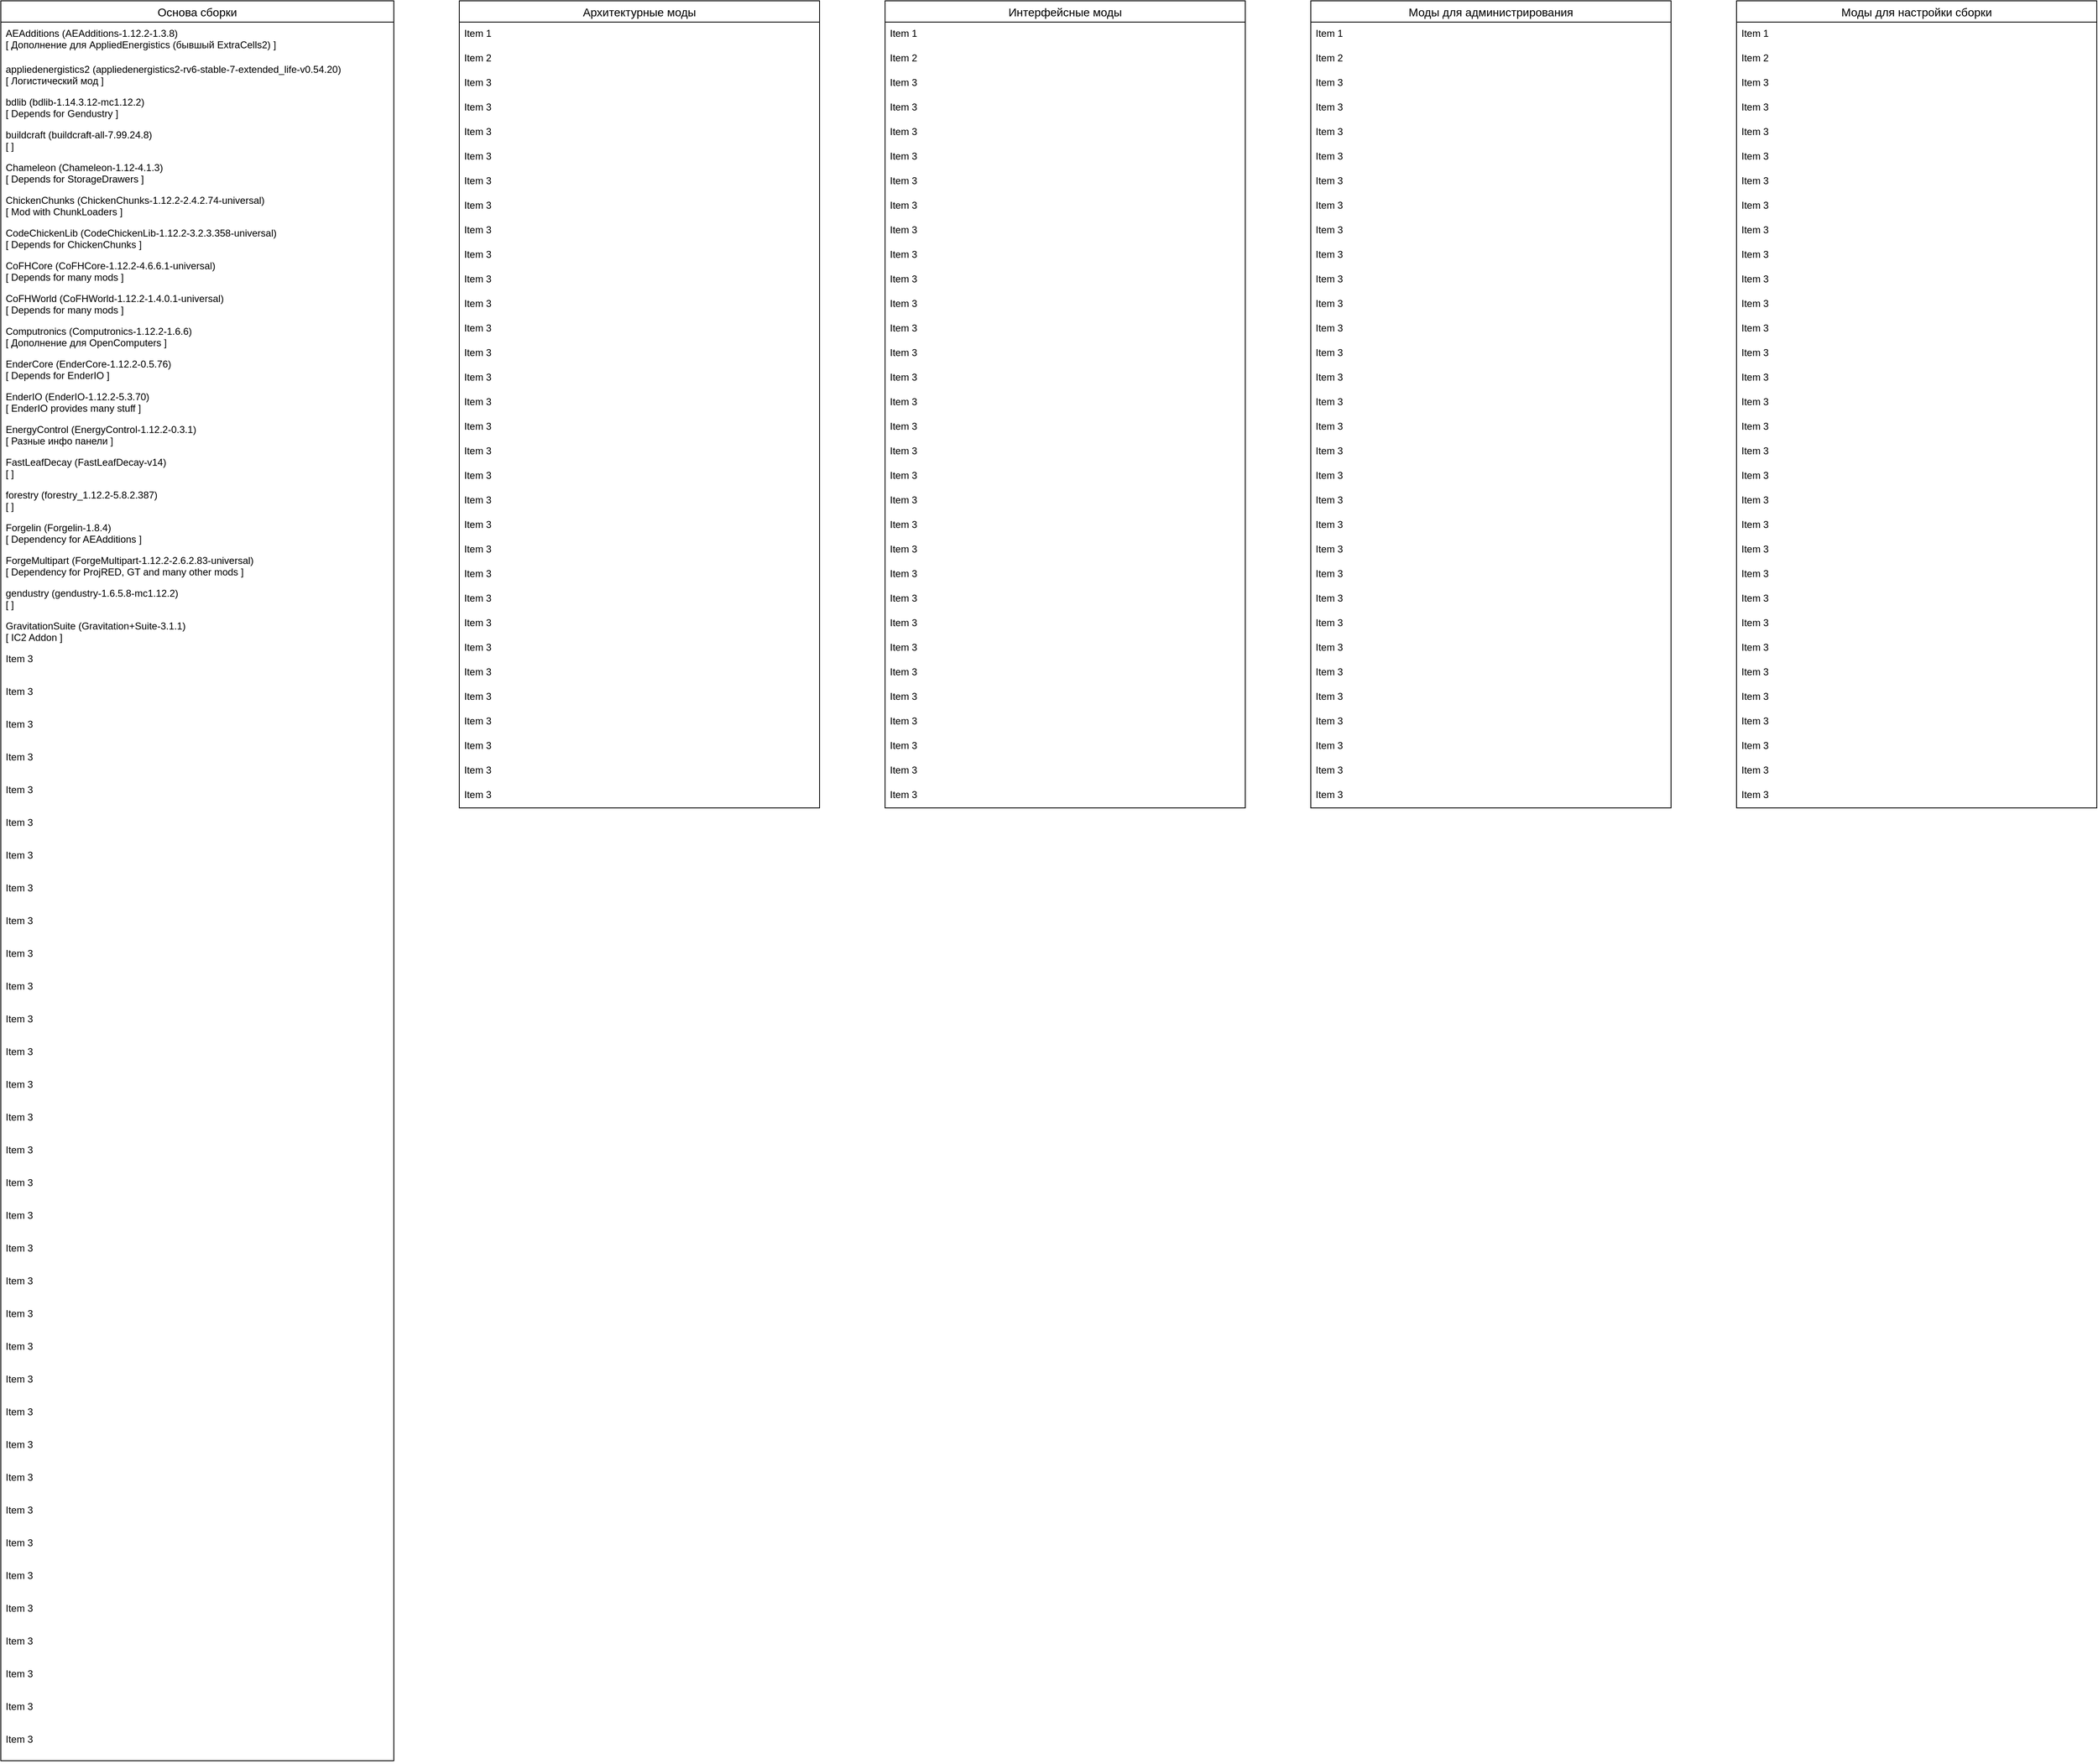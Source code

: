 <mxfile version="20.8.23" type="github">
  <diagram id="2ciV70RLaRKz-P8guRz6" name="Page-1">
    <mxGraphModel dx="2033" dy="1136" grid="1" gridSize="10" guides="1" tooltips="1" connect="1" arrows="1" fold="1" page="1" pageScale="1" pageWidth="850" pageHeight="1100" math="0" shadow="0">
      <root>
        <mxCell id="0" />
        <mxCell id="1" parent="0" />
        <mxCell id="AUP4fguQQ9OvYXi2VR-i-1" value="Интерфейсные моды" style="swimlane;fontStyle=0;childLayout=stackLayout;horizontal=1;startSize=26;horizontalStack=0;resizeParent=1;resizeParentMax=0;resizeLast=0;collapsible=1;marginBottom=0;align=center;fontSize=14;" parent="1" vertex="1">
          <mxGeometry x="1120" y="40" width="440" height="986" as="geometry" />
        </mxCell>
        <mxCell id="AUP4fguQQ9OvYXi2VR-i-2" value="Item 1" style="text;strokeColor=none;fillColor=none;spacingLeft=4;spacingRight=4;overflow=hidden;rotatable=0;points=[[0,0.5],[1,0.5]];portConstraint=eastwest;fontSize=12;" parent="AUP4fguQQ9OvYXi2VR-i-1" vertex="1">
          <mxGeometry y="26" width="440" height="40" as="geometry" />
        </mxCell>
        <mxCell id="AUP4fguQQ9OvYXi2VR-i-3" value="Item 2" style="text;strokeColor=none;fillColor=none;spacingLeft=4;spacingRight=4;overflow=hidden;rotatable=0;points=[[0,0.5],[1,0.5]];portConstraint=eastwest;fontSize=12;" parent="AUP4fguQQ9OvYXi2VR-i-1" vertex="1">
          <mxGeometry y="56" width="440" height="40" as="geometry" />
        </mxCell>
        <mxCell id="AUP4fguQQ9OvYXi2VR-i-4" value="Item 3" style="text;strokeColor=none;fillColor=none;spacingLeft=4;spacingRight=4;overflow=hidden;rotatable=0;points=[[0,0.5],[1,0.5]];portConstraint=eastwest;fontSize=12;" parent="AUP4fguQQ9OvYXi2VR-i-1" vertex="1">
          <mxGeometry y="86" width="440" height="40" as="geometry" />
        </mxCell>
        <mxCell id="rv7EcFNvCzqpHA1CRZnH-72" value="Item 3" style="text;strokeColor=none;fillColor=none;spacingLeft=4;spacingRight=4;overflow=hidden;rotatable=0;points=[[0,0.5],[1,0.5]];portConstraint=eastwest;fontSize=12;" parent="AUP4fguQQ9OvYXi2VR-i-1" vertex="1">
          <mxGeometry y="116" width="440" height="40" as="geometry" />
        </mxCell>
        <mxCell id="rv7EcFNvCzqpHA1CRZnH-73" value="Item 3" style="text;strokeColor=none;fillColor=none;spacingLeft=4;spacingRight=4;overflow=hidden;rotatable=0;points=[[0,0.5],[1,0.5]];portConstraint=eastwest;fontSize=12;" parent="AUP4fguQQ9OvYXi2VR-i-1" vertex="1">
          <mxGeometry y="146" width="440" height="40" as="geometry" />
        </mxCell>
        <mxCell id="rv7EcFNvCzqpHA1CRZnH-74" value="Item 3" style="text;strokeColor=none;fillColor=none;spacingLeft=4;spacingRight=4;overflow=hidden;rotatable=0;points=[[0,0.5],[1,0.5]];portConstraint=eastwest;fontSize=12;" parent="AUP4fguQQ9OvYXi2VR-i-1" vertex="1">
          <mxGeometry y="176" width="440" height="40" as="geometry" />
        </mxCell>
        <mxCell id="rv7EcFNvCzqpHA1CRZnH-75" value="Item 3" style="text;strokeColor=none;fillColor=none;spacingLeft=4;spacingRight=4;overflow=hidden;rotatable=0;points=[[0,0.5],[1,0.5]];portConstraint=eastwest;fontSize=12;" parent="AUP4fguQQ9OvYXi2VR-i-1" vertex="1">
          <mxGeometry y="206" width="440" height="40" as="geometry" />
        </mxCell>
        <mxCell id="rv7EcFNvCzqpHA1CRZnH-76" value="Item 3" style="text;strokeColor=none;fillColor=none;spacingLeft=4;spacingRight=4;overflow=hidden;rotatable=0;points=[[0,0.5],[1,0.5]];portConstraint=eastwest;fontSize=12;" parent="AUP4fguQQ9OvYXi2VR-i-1" vertex="1">
          <mxGeometry y="236" width="440" height="40" as="geometry" />
        </mxCell>
        <mxCell id="rv7EcFNvCzqpHA1CRZnH-77" value="Item 3" style="text;strokeColor=none;fillColor=none;spacingLeft=4;spacingRight=4;overflow=hidden;rotatable=0;points=[[0,0.5],[1,0.5]];portConstraint=eastwest;fontSize=12;" parent="AUP4fguQQ9OvYXi2VR-i-1" vertex="1">
          <mxGeometry y="266" width="440" height="40" as="geometry" />
        </mxCell>
        <mxCell id="rv7EcFNvCzqpHA1CRZnH-78" value="Item 3" style="text;strokeColor=none;fillColor=none;spacingLeft=4;spacingRight=4;overflow=hidden;rotatable=0;points=[[0,0.5],[1,0.5]];portConstraint=eastwest;fontSize=12;" parent="AUP4fguQQ9OvYXi2VR-i-1" vertex="1">
          <mxGeometry y="296" width="440" height="40" as="geometry" />
        </mxCell>
        <mxCell id="rv7EcFNvCzqpHA1CRZnH-79" value="Item 3" style="text;strokeColor=none;fillColor=none;spacingLeft=4;spacingRight=4;overflow=hidden;rotatable=0;points=[[0,0.5],[1,0.5]];portConstraint=eastwest;fontSize=12;" parent="AUP4fguQQ9OvYXi2VR-i-1" vertex="1">
          <mxGeometry y="326" width="440" height="40" as="geometry" />
        </mxCell>
        <mxCell id="rv7EcFNvCzqpHA1CRZnH-80" value="Item 3" style="text;strokeColor=none;fillColor=none;spacingLeft=4;spacingRight=4;overflow=hidden;rotatable=0;points=[[0,0.5],[1,0.5]];portConstraint=eastwest;fontSize=12;" parent="AUP4fguQQ9OvYXi2VR-i-1" vertex="1">
          <mxGeometry y="356" width="440" height="40" as="geometry" />
        </mxCell>
        <mxCell id="rv7EcFNvCzqpHA1CRZnH-81" value="Item 3" style="text;strokeColor=none;fillColor=none;spacingLeft=4;spacingRight=4;overflow=hidden;rotatable=0;points=[[0,0.5],[1,0.5]];portConstraint=eastwest;fontSize=12;" parent="AUP4fguQQ9OvYXi2VR-i-1" vertex="1">
          <mxGeometry y="386" width="440" height="40" as="geometry" />
        </mxCell>
        <mxCell id="rv7EcFNvCzqpHA1CRZnH-82" value="Item 3" style="text;strokeColor=none;fillColor=none;spacingLeft=4;spacingRight=4;overflow=hidden;rotatable=0;points=[[0,0.5],[1,0.5]];portConstraint=eastwest;fontSize=12;" parent="AUP4fguQQ9OvYXi2VR-i-1" vertex="1">
          <mxGeometry y="416" width="440" height="40" as="geometry" />
        </mxCell>
        <mxCell id="rv7EcFNvCzqpHA1CRZnH-83" value="Item 3" style="text;strokeColor=none;fillColor=none;spacingLeft=4;spacingRight=4;overflow=hidden;rotatable=0;points=[[0,0.5],[1,0.5]];portConstraint=eastwest;fontSize=12;" parent="AUP4fguQQ9OvYXi2VR-i-1" vertex="1">
          <mxGeometry y="446" width="440" height="40" as="geometry" />
        </mxCell>
        <mxCell id="rv7EcFNvCzqpHA1CRZnH-84" value="Item 3" style="text;strokeColor=none;fillColor=none;spacingLeft=4;spacingRight=4;overflow=hidden;rotatable=0;points=[[0,0.5],[1,0.5]];portConstraint=eastwest;fontSize=12;" parent="AUP4fguQQ9OvYXi2VR-i-1" vertex="1">
          <mxGeometry y="476" width="440" height="40" as="geometry" />
        </mxCell>
        <mxCell id="rv7EcFNvCzqpHA1CRZnH-85" value="Item 3" style="text;strokeColor=none;fillColor=none;spacingLeft=4;spacingRight=4;overflow=hidden;rotatable=0;points=[[0,0.5],[1,0.5]];portConstraint=eastwest;fontSize=12;" parent="AUP4fguQQ9OvYXi2VR-i-1" vertex="1">
          <mxGeometry y="506" width="440" height="40" as="geometry" />
        </mxCell>
        <mxCell id="rv7EcFNvCzqpHA1CRZnH-86" value="Item 3" style="text;strokeColor=none;fillColor=none;spacingLeft=4;spacingRight=4;overflow=hidden;rotatable=0;points=[[0,0.5],[1,0.5]];portConstraint=eastwest;fontSize=12;" parent="AUP4fguQQ9OvYXi2VR-i-1" vertex="1">
          <mxGeometry y="536" width="440" height="40" as="geometry" />
        </mxCell>
        <mxCell id="rv7EcFNvCzqpHA1CRZnH-87" value="Item 3" style="text;strokeColor=none;fillColor=none;spacingLeft=4;spacingRight=4;overflow=hidden;rotatable=0;points=[[0,0.5],[1,0.5]];portConstraint=eastwest;fontSize=12;" parent="AUP4fguQQ9OvYXi2VR-i-1" vertex="1">
          <mxGeometry y="566" width="440" height="40" as="geometry" />
        </mxCell>
        <mxCell id="rv7EcFNvCzqpHA1CRZnH-88" value="Item 3" style="text;strokeColor=none;fillColor=none;spacingLeft=4;spacingRight=4;overflow=hidden;rotatable=0;points=[[0,0.5],[1,0.5]];portConstraint=eastwest;fontSize=12;" parent="AUP4fguQQ9OvYXi2VR-i-1" vertex="1">
          <mxGeometry y="596" width="440" height="40" as="geometry" />
        </mxCell>
        <mxCell id="rv7EcFNvCzqpHA1CRZnH-89" value="Item 3" style="text;strokeColor=none;fillColor=none;spacingLeft=4;spacingRight=4;overflow=hidden;rotatable=0;points=[[0,0.5],[1,0.5]];portConstraint=eastwest;fontSize=12;" parent="AUP4fguQQ9OvYXi2VR-i-1" vertex="1">
          <mxGeometry y="626" width="440" height="40" as="geometry" />
        </mxCell>
        <mxCell id="rv7EcFNvCzqpHA1CRZnH-90" value="Item 3" style="text;strokeColor=none;fillColor=none;spacingLeft=4;spacingRight=4;overflow=hidden;rotatable=0;points=[[0,0.5],[1,0.5]];portConstraint=eastwest;fontSize=12;" parent="AUP4fguQQ9OvYXi2VR-i-1" vertex="1">
          <mxGeometry y="656" width="440" height="40" as="geometry" />
        </mxCell>
        <mxCell id="rv7EcFNvCzqpHA1CRZnH-91" value="Item 3" style="text;strokeColor=none;fillColor=none;spacingLeft=4;spacingRight=4;overflow=hidden;rotatable=0;points=[[0,0.5],[1,0.5]];portConstraint=eastwest;fontSize=12;" parent="AUP4fguQQ9OvYXi2VR-i-1" vertex="1">
          <mxGeometry y="686" width="440" height="40" as="geometry" />
        </mxCell>
        <mxCell id="rv7EcFNvCzqpHA1CRZnH-92" value="Item 3" style="text;strokeColor=none;fillColor=none;spacingLeft=4;spacingRight=4;overflow=hidden;rotatable=0;points=[[0,0.5],[1,0.5]];portConstraint=eastwest;fontSize=12;" parent="AUP4fguQQ9OvYXi2VR-i-1" vertex="1">
          <mxGeometry y="716" width="440" height="40" as="geometry" />
        </mxCell>
        <mxCell id="rv7EcFNvCzqpHA1CRZnH-93" value="Item 3" style="text;strokeColor=none;fillColor=none;spacingLeft=4;spacingRight=4;overflow=hidden;rotatable=0;points=[[0,0.5],[1,0.5]];portConstraint=eastwest;fontSize=12;" parent="AUP4fguQQ9OvYXi2VR-i-1" vertex="1">
          <mxGeometry y="746" width="440" height="40" as="geometry" />
        </mxCell>
        <mxCell id="rv7EcFNvCzqpHA1CRZnH-94" value="Item 3" style="text;strokeColor=none;fillColor=none;spacingLeft=4;spacingRight=4;overflow=hidden;rotatable=0;points=[[0,0.5],[1,0.5]];portConstraint=eastwest;fontSize=12;" parent="AUP4fguQQ9OvYXi2VR-i-1" vertex="1">
          <mxGeometry y="776" width="440" height="40" as="geometry" />
        </mxCell>
        <mxCell id="rv7EcFNvCzqpHA1CRZnH-95" value="Item 3" style="text;strokeColor=none;fillColor=none;spacingLeft=4;spacingRight=4;overflow=hidden;rotatable=0;points=[[0,0.5],[1,0.5]];portConstraint=eastwest;fontSize=12;" parent="AUP4fguQQ9OvYXi2VR-i-1" vertex="1">
          <mxGeometry y="806" width="440" height="40" as="geometry" />
        </mxCell>
        <mxCell id="rv7EcFNvCzqpHA1CRZnH-96" value="Item 3" style="text;strokeColor=none;fillColor=none;spacingLeft=4;spacingRight=4;overflow=hidden;rotatable=0;points=[[0,0.5],[1,0.5]];portConstraint=eastwest;fontSize=12;" parent="AUP4fguQQ9OvYXi2VR-i-1" vertex="1">
          <mxGeometry y="836" width="440" height="40" as="geometry" />
        </mxCell>
        <mxCell id="rv7EcFNvCzqpHA1CRZnH-97" value="Item 3" style="text;strokeColor=none;fillColor=none;spacingLeft=4;spacingRight=4;overflow=hidden;rotatable=0;points=[[0,0.5],[1,0.5]];portConstraint=eastwest;fontSize=12;" parent="AUP4fguQQ9OvYXi2VR-i-1" vertex="1">
          <mxGeometry y="866" width="440" height="40" as="geometry" />
        </mxCell>
        <mxCell id="rv7EcFNvCzqpHA1CRZnH-98" value="Item 3" style="text;strokeColor=none;fillColor=none;spacingLeft=4;spacingRight=4;overflow=hidden;rotatable=0;points=[[0,0.5],[1,0.5]];portConstraint=eastwest;fontSize=12;" parent="AUP4fguQQ9OvYXi2VR-i-1" vertex="1">
          <mxGeometry y="896" width="440" height="40" as="geometry" />
        </mxCell>
        <mxCell id="rv7EcFNvCzqpHA1CRZnH-99" value="Item 3" style="text;strokeColor=none;fillColor=none;spacingLeft=4;spacingRight=4;overflow=hidden;rotatable=0;points=[[0,0.5],[1,0.5]];portConstraint=eastwest;fontSize=12;" parent="AUP4fguQQ9OvYXi2VR-i-1" vertex="1">
          <mxGeometry y="926" width="440" height="40" as="geometry" />
        </mxCell>
        <mxCell id="rv7EcFNvCzqpHA1CRZnH-100" value="Item 3" style="text;strokeColor=none;fillColor=none;spacingLeft=4;spacingRight=4;overflow=hidden;rotatable=0;points=[[0,0.5],[1,0.5]];portConstraint=eastwest;fontSize=12;" parent="AUP4fguQQ9OvYXi2VR-i-1" vertex="1">
          <mxGeometry y="956" width="440" height="40" as="geometry" />
        </mxCell>
        <mxCell id="AUP4fguQQ9OvYXi2VR-i-5" value="Моды для администрирования" style="swimlane;fontStyle=0;childLayout=stackLayout;horizontal=1;startSize=26;horizontalStack=0;resizeParent=1;resizeParentMax=0;resizeLast=0;collapsible=1;marginBottom=0;align=center;fontSize=14;" parent="1" vertex="1">
          <mxGeometry x="1640" y="40" width="440" height="986" as="geometry" />
        </mxCell>
        <mxCell id="AUP4fguQQ9OvYXi2VR-i-6" value="Item 1" style="text;strokeColor=none;fillColor=none;spacingLeft=4;spacingRight=4;overflow=hidden;rotatable=0;points=[[0,0.5],[1,0.5]];portConstraint=eastwest;fontSize=12;" parent="AUP4fguQQ9OvYXi2VR-i-5" vertex="1">
          <mxGeometry y="26" width="440" height="40" as="geometry" />
        </mxCell>
        <mxCell id="AUP4fguQQ9OvYXi2VR-i-7" value="Item 2" style="text;strokeColor=none;fillColor=none;spacingLeft=4;spacingRight=4;overflow=hidden;rotatable=0;points=[[0,0.5],[1,0.5]];portConstraint=eastwest;fontSize=12;" parent="AUP4fguQQ9OvYXi2VR-i-5" vertex="1">
          <mxGeometry y="56" width="440" height="40" as="geometry" />
        </mxCell>
        <mxCell id="AUP4fguQQ9OvYXi2VR-i-8" value="Item 3" style="text;strokeColor=none;fillColor=none;spacingLeft=4;spacingRight=4;overflow=hidden;rotatable=0;points=[[0,0.5],[1,0.5]];portConstraint=eastwest;fontSize=12;" parent="AUP4fguQQ9OvYXi2VR-i-5" vertex="1">
          <mxGeometry y="86" width="440" height="40" as="geometry" />
        </mxCell>
        <mxCell id="rv7EcFNvCzqpHA1CRZnH-121" value="Item 3" style="text;strokeColor=none;fillColor=none;spacingLeft=4;spacingRight=4;overflow=hidden;rotatable=0;points=[[0,0.5],[1,0.5]];portConstraint=eastwest;fontSize=12;" parent="AUP4fguQQ9OvYXi2VR-i-5" vertex="1">
          <mxGeometry y="116" width="440" height="40" as="geometry" />
        </mxCell>
        <mxCell id="rv7EcFNvCzqpHA1CRZnH-122" value="Item 3" style="text;strokeColor=none;fillColor=none;spacingLeft=4;spacingRight=4;overflow=hidden;rotatable=0;points=[[0,0.5],[1,0.5]];portConstraint=eastwest;fontSize=12;" parent="AUP4fguQQ9OvYXi2VR-i-5" vertex="1">
          <mxGeometry y="146" width="440" height="40" as="geometry" />
        </mxCell>
        <mxCell id="rv7EcFNvCzqpHA1CRZnH-123" value="Item 3" style="text;strokeColor=none;fillColor=none;spacingLeft=4;spacingRight=4;overflow=hidden;rotatable=0;points=[[0,0.5],[1,0.5]];portConstraint=eastwest;fontSize=12;" parent="AUP4fguQQ9OvYXi2VR-i-5" vertex="1">
          <mxGeometry y="176" width="440" height="40" as="geometry" />
        </mxCell>
        <mxCell id="rv7EcFNvCzqpHA1CRZnH-124" value="Item 3" style="text;strokeColor=none;fillColor=none;spacingLeft=4;spacingRight=4;overflow=hidden;rotatable=0;points=[[0,0.5],[1,0.5]];portConstraint=eastwest;fontSize=12;" parent="AUP4fguQQ9OvYXi2VR-i-5" vertex="1">
          <mxGeometry y="206" width="440" height="40" as="geometry" />
        </mxCell>
        <mxCell id="rv7EcFNvCzqpHA1CRZnH-125" value="Item 3" style="text;strokeColor=none;fillColor=none;spacingLeft=4;spacingRight=4;overflow=hidden;rotatable=0;points=[[0,0.5],[1,0.5]];portConstraint=eastwest;fontSize=12;" parent="AUP4fguQQ9OvYXi2VR-i-5" vertex="1">
          <mxGeometry y="236" width="440" height="40" as="geometry" />
        </mxCell>
        <mxCell id="rv7EcFNvCzqpHA1CRZnH-126" value="Item 3" style="text;strokeColor=none;fillColor=none;spacingLeft=4;spacingRight=4;overflow=hidden;rotatable=0;points=[[0,0.5],[1,0.5]];portConstraint=eastwest;fontSize=12;" parent="AUP4fguQQ9OvYXi2VR-i-5" vertex="1">
          <mxGeometry y="266" width="440" height="40" as="geometry" />
        </mxCell>
        <mxCell id="rv7EcFNvCzqpHA1CRZnH-127" value="Item 3" style="text;strokeColor=none;fillColor=none;spacingLeft=4;spacingRight=4;overflow=hidden;rotatable=0;points=[[0,0.5],[1,0.5]];portConstraint=eastwest;fontSize=12;" parent="AUP4fguQQ9OvYXi2VR-i-5" vertex="1">
          <mxGeometry y="296" width="440" height="40" as="geometry" />
        </mxCell>
        <mxCell id="rv7EcFNvCzqpHA1CRZnH-128" value="Item 3" style="text;strokeColor=none;fillColor=none;spacingLeft=4;spacingRight=4;overflow=hidden;rotatable=0;points=[[0,0.5],[1,0.5]];portConstraint=eastwest;fontSize=12;" parent="AUP4fguQQ9OvYXi2VR-i-5" vertex="1">
          <mxGeometry y="326" width="440" height="40" as="geometry" />
        </mxCell>
        <mxCell id="rv7EcFNvCzqpHA1CRZnH-129" value="Item 3" style="text;strokeColor=none;fillColor=none;spacingLeft=4;spacingRight=4;overflow=hidden;rotatable=0;points=[[0,0.5],[1,0.5]];portConstraint=eastwest;fontSize=12;" parent="AUP4fguQQ9OvYXi2VR-i-5" vertex="1">
          <mxGeometry y="356" width="440" height="40" as="geometry" />
        </mxCell>
        <mxCell id="rv7EcFNvCzqpHA1CRZnH-130" value="Item 3" style="text;strokeColor=none;fillColor=none;spacingLeft=4;spacingRight=4;overflow=hidden;rotatable=0;points=[[0,0.5],[1,0.5]];portConstraint=eastwest;fontSize=12;" parent="AUP4fguQQ9OvYXi2VR-i-5" vertex="1">
          <mxGeometry y="386" width="440" height="40" as="geometry" />
        </mxCell>
        <mxCell id="rv7EcFNvCzqpHA1CRZnH-131" value="Item 3" style="text;strokeColor=none;fillColor=none;spacingLeft=4;spacingRight=4;overflow=hidden;rotatable=0;points=[[0,0.5],[1,0.5]];portConstraint=eastwest;fontSize=12;" parent="AUP4fguQQ9OvYXi2VR-i-5" vertex="1">
          <mxGeometry y="416" width="440" height="40" as="geometry" />
        </mxCell>
        <mxCell id="rv7EcFNvCzqpHA1CRZnH-132" value="Item 3" style="text;strokeColor=none;fillColor=none;spacingLeft=4;spacingRight=4;overflow=hidden;rotatable=0;points=[[0,0.5],[1,0.5]];portConstraint=eastwest;fontSize=12;" parent="AUP4fguQQ9OvYXi2VR-i-5" vertex="1">
          <mxGeometry y="446" width="440" height="40" as="geometry" />
        </mxCell>
        <mxCell id="rv7EcFNvCzqpHA1CRZnH-133" value="Item 3" style="text;strokeColor=none;fillColor=none;spacingLeft=4;spacingRight=4;overflow=hidden;rotatable=0;points=[[0,0.5],[1,0.5]];portConstraint=eastwest;fontSize=12;" parent="AUP4fguQQ9OvYXi2VR-i-5" vertex="1">
          <mxGeometry y="476" width="440" height="40" as="geometry" />
        </mxCell>
        <mxCell id="rv7EcFNvCzqpHA1CRZnH-134" value="Item 3" style="text;strokeColor=none;fillColor=none;spacingLeft=4;spacingRight=4;overflow=hidden;rotatable=0;points=[[0,0.5],[1,0.5]];portConstraint=eastwest;fontSize=12;" parent="AUP4fguQQ9OvYXi2VR-i-5" vertex="1">
          <mxGeometry y="506" width="440" height="40" as="geometry" />
        </mxCell>
        <mxCell id="rv7EcFNvCzqpHA1CRZnH-135" value="Item 3" style="text;strokeColor=none;fillColor=none;spacingLeft=4;spacingRight=4;overflow=hidden;rotatable=0;points=[[0,0.5],[1,0.5]];portConstraint=eastwest;fontSize=12;" parent="AUP4fguQQ9OvYXi2VR-i-5" vertex="1">
          <mxGeometry y="536" width="440" height="40" as="geometry" />
        </mxCell>
        <mxCell id="rv7EcFNvCzqpHA1CRZnH-136" value="Item 3" style="text;strokeColor=none;fillColor=none;spacingLeft=4;spacingRight=4;overflow=hidden;rotatable=0;points=[[0,0.5],[1,0.5]];portConstraint=eastwest;fontSize=12;" parent="AUP4fguQQ9OvYXi2VR-i-5" vertex="1">
          <mxGeometry y="566" width="440" height="40" as="geometry" />
        </mxCell>
        <mxCell id="rv7EcFNvCzqpHA1CRZnH-137" value="Item 3" style="text;strokeColor=none;fillColor=none;spacingLeft=4;spacingRight=4;overflow=hidden;rotatable=0;points=[[0,0.5],[1,0.5]];portConstraint=eastwest;fontSize=12;" parent="AUP4fguQQ9OvYXi2VR-i-5" vertex="1">
          <mxGeometry y="596" width="440" height="40" as="geometry" />
        </mxCell>
        <mxCell id="rv7EcFNvCzqpHA1CRZnH-138" value="Item 3" style="text;strokeColor=none;fillColor=none;spacingLeft=4;spacingRight=4;overflow=hidden;rotatable=0;points=[[0,0.5],[1,0.5]];portConstraint=eastwest;fontSize=12;" parent="AUP4fguQQ9OvYXi2VR-i-5" vertex="1">
          <mxGeometry y="626" width="440" height="40" as="geometry" />
        </mxCell>
        <mxCell id="rv7EcFNvCzqpHA1CRZnH-139" value="Item 3" style="text;strokeColor=none;fillColor=none;spacingLeft=4;spacingRight=4;overflow=hidden;rotatable=0;points=[[0,0.5],[1,0.5]];portConstraint=eastwest;fontSize=12;" parent="AUP4fguQQ9OvYXi2VR-i-5" vertex="1">
          <mxGeometry y="656" width="440" height="40" as="geometry" />
        </mxCell>
        <mxCell id="rv7EcFNvCzqpHA1CRZnH-140" value="Item 3" style="text;strokeColor=none;fillColor=none;spacingLeft=4;spacingRight=4;overflow=hidden;rotatable=0;points=[[0,0.5],[1,0.5]];portConstraint=eastwest;fontSize=12;" parent="AUP4fguQQ9OvYXi2VR-i-5" vertex="1">
          <mxGeometry y="686" width="440" height="40" as="geometry" />
        </mxCell>
        <mxCell id="rv7EcFNvCzqpHA1CRZnH-141" value="Item 3" style="text;strokeColor=none;fillColor=none;spacingLeft=4;spacingRight=4;overflow=hidden;rotatable=0;points=[[0,0.5],[1,0.5]];portConstraint=eastwest;fontSize=12;" parent="AUP4fguQQ9OvYXi2VR-i-5" vertex="1">
          <mxGeometry y="716" width="440" height="40" as="geometry" />
        </mxCell>
        <mxCell id="rv7EcFNvCzqpHA1CRZnH-142" value="Item 3" style="text;strokeColor=none;fillColor=none;spacingLeft=4;spacingRight=4;overflow=hidden;rotatable=0;points=[[0,0.5],[1,0.5]];portConstraint=eastwest;fontSize=12;" parent="AUP4fguQQ9OvYXi2VR-i-5" vertex="1">
          <mxGeometry y="746" width="440" height="40" as="geometry" />
        </mxCell>
        <mxCell id="rv7EcFNvCzqpHA1CRZnH-143" value="Item 3" style="text;strokeColor=none;fillColor=none;spacingLeft=4;spacingRight=4;overflow=hidden;rotatable=0;points=[[0,0.5],[1,0.5]];portConstraint=eastwest;fontSize=12;" parent="AUP4fguQQ9OvYXi2VR-i-5" vertex="1">
          <mxGeometry y="776" width="440" height="40" as="geometry" />
        </mxCell>
        <mxCell id="rv7EcFNvCzqpHA1CRZnH-144" value="Item 3" style="text;strokeColor=none;fillColor=none;spacingLeft=4;spacingRight=4;overflow=hidden;rotatable=0;points=[[0,0.5],[1,0.5]];portConstraint=eastwest;fontSize=12;" parent="AUP4fguQQ9OvYXi2VR-i-5" vertex="1">
          <mxGeometry y="806" width="440" height="40" as="geometry" />
        </mxCell>
        <mxCell id="rv7EcFNvCzqpHA1CRZnH-145" value="Item 3" style="text;strokeColor=none;fillColor=none;spacingLeft=4;spacingRight=4;overflow=hidden;rotatable=0;points=[[0,0.5],[1,0.5]];portConstraint=eastwest;fontSize=12;" parent="AUP4fguQQ9OvYXi2VR-i-5" vertex="1">
          <mxGeometry y="836" width="440" height="40" as="geometry" />
        </mxCell>
        <mxCell id="rv7EcFNvCzqpHA1CRZnH-146" value="Item 3" style="text;strokeColor=none;fillColor=none;spacingLeft=4;spacingRight=4;overflow=hidden;rotatable=0;points=[[0,0.5],[1,0.5]];portConstraint=eastwest;fontSize=12;" parent="AUP4fguQQ9OvYXi2VR-i-5" vertex="1">
          <mxGeometry y="866" width="440" height="40" as="geometry" />
        </mxCell>
        <mxCell id="rv7EcFNvCzqpHA1CRZnH-147" value="Item 3" style="text;strokeColor=none;fillColor=none;spacingLeft=4;spacingRight=4;overflow=hidden;rotatable=0;points=[[0,0.5],[1,0.5]];portConstraint=eastwest;fontSize=12;" parent="AUP4fguQQ9OvYXi2VR-i-5" vertex="1">
          <mxGeometry y="896" width="440" height="40" as="geometry" />
        </mxCell>
        <mxCell id="rv7EcFNvCzqpHA1CRZnH-148" value="Item 3" style="text;strokeColor=none;fillColor=none;spacingLeft=4;spacingRight=4;overflow=hidden;rotatable=0;points=[[0,0.5],[1,0.5]];portConstraint=eastwest;fontSize=12;" parent="AUP4fguQQ9OvYXi2VR-i-5" vertex="1">
          <mxGeometry y="926" width="440" height="40" as="geometry" />
        </mxCell>
        <mxCell id="rv7EcFNvCzqpHA1CRZnH-149" value="Item 3" style="text;strokeColor=none;fillColor=none;spacingLeft=4;spacingRight=4;overflow=hidden;rotatable=0;points=[[0,0.5],[1,0.5]];portConstraint=eastwest;fontSize=12;" parent="AUP4fguQQ9OvYXi2VR-i-5" vertex="1">
          <mxGeometry y="956" width="440" height="40" as="geometry" />
        </mxCell>
        <mxCell id="AUP4fguQQ9OvYXi2VR-i-9" value="Архитектурные моды" style="swimlane;fontStyle=0;childLayout=stackLayout;horizontal=1;startSize=26;horizontalStack=0;resizeParent=1;resizeParentMax=0;resizeLast=0;collapsible=1;marginBottom=0;align=center;fontSize=14;" parent="1" vertex="1">
          <mxGeometry x="600" y="40" width="440" height="986" as="geometry" />
        </mxCell>
        <mxCell id="AUP4fguQQ9OvYXi2VR-i-10" value="Item 1" style="text;strokeColor=none;fillColor=none;spacingLeft=4;spacingRight=4;overflow=hidden;rotatable=0;points=[[0,0.5],[1,0.5]];portConstraint=eastwest;fontSize=12;" parent="AUP4fguQQ9OvYXi2VR-i-9" vertex="1">
          <mxGeometry y="26" width="440" height="40" as="geometry" />
        </mxCell>
        <mxCell id="AUP4fguQQ9OvYXi2VR-i-11" value="Item 2" style="text;strokeColor=none;fillColor=none;spacingLeft=4;spacingRight=4;overflow=hidden;rotatable=0;points=[[0,0.5],[1,0.5]];portConstraint=eastwest;fontSize=12;" parent="AUP4fguQQ9OvYXi2VR-i-9" vertex="1">
          <mxGeometry y="56" width="440" height="40" as="geometry" />
        </mxCell>
        <mxCell id="AUP4fguQQ9OvYXi2VR-i-12" value="Item 3" style="text;strokeColor=none;fillColor=none;spacingLeft=4;spacingRight=4;overflow=hidden;rotatable=0;points=[[0,0.5],[1,0.5]];portConstraint=eastwest;fontSize=12;" parent="AUP4fguQQ9OvYXi2VR-i-9" vertex="1">
          <mxGeometry y="86" width="440" height="40" as="geometry" />
        </mxCell>
        <mxCell id="rv7EcFNvCzqpHA1CRZnH-44" value="Item 3" style="text;strokeColor=none;fillColor=none;spacingLeft=4;spacingRight=4;overflow=hidden;rotatable=0;points=[[0,0.5],[1,0.5]];portConstraint=eastwest;fontSize=12;" parent="AUP4fguQQ9OvYXi2VR-i-9" vertex="1">
          <mxGeometry y="116" width="440" height="40" as="geometry" />
        </mxCell>
        <mxCell id="rv7EcFNvCzqpHA1CRZnH-45" value="Item 3" style="text;strokeColor=none;fillColor=none;spacingLeft=4;spacingRight=4;overflow=hidden;rotatable=0;points=[[0,0.5],[1,0.5]];portConstraint=eastwest;fontSize=12;" parent="AUP4fguQQ9OvYXi2VR-i-9" vertex="1">
          <mxGeometry y="146" width="440" height="40" as="geometry" />
        </mxCell>
        <mxCell id="rv7EcFNvCzqpHA1CRZnH-46" value="Item 3" style="text;strokeColor=none;fillColor=none;spacingLeft=4;spacingRight=4;overflow=hidden;rotatable=0;points=[[0,0.5],[1,0.5]];portConstraint=eastwest;fontSize=12;" parent="AUP4fguQQ9OvYXi2VR-i-9" vertex="1">
          <mxGeometry y="176" width="440" height="40" as="geometry" />
        </mxCell>
        <mxCell id="rv7EcFNvCzqpHA1CRZnH-47" value="Item 3" style="text;strokeColor=none;fillColor=none;spacingLeft=4;spacingRight=4;overflow=hidden;rotatable=0;points=[[0,0.5],[1,0.5]];portConstraint=eastwest;fontSize=12;" parent="AUP4fguQQ9OvYXi2VR-i-9" vertex="1">
          <mxGeometry y="206" width="440" height="40" as="geometry" />
        </mxCell>
        <mxCell id="rv7EcFNvCzqpHA1CRZnH-48" value="Item 3" style="text;strokeColor=none;fillColor=none;spacingLeft=4;spacingRight=4;overflow=hidden;rotatable=0;points=[[0,0.5],[1,0.5]];portConstraint=eastwest;fontSize=12;" parent="AUP4fguQQ9OvYXi2VR-i-9" vertex="1">
          <mxGeometry y="236" width="440" height="40" as="geometry" />
        </mxCell>
        <mxCell id="rv7EcFNvCzqpHA1CRZnH-49" value="Item 3" style="text;strokeColor=none;fillColor=none;spacingLeft=4;spacingRight=4;overflow=hidden;rotatable=0;points=[[0,0.5],[1,0.5]];portConstraint=eastwest;fontSize=12;" parent="AUP4fguQQ9OvYXi2VR-i-9" vertex="1">
          <mxGeometry y="266" width="440" height="40" as="geometry" />
        </mxCell>
        <mxCell id="rv7EcFNvCzqpHA1CRZnH-50" value="Item 3" style="text;strokeColor=none;fillColor=none;spacingLeft=4;spacingRight=4;overflow=hidden;rotatable=0;points=[[0,0.5],[1,0.5]];portConstraint=eastwest;fontSize=12;" parent="AUP4fguQQ9OvYXi2VR-i-9" vertex="1">
          <mxGeometry y="296" width="440" height="40" as="geometry" />
        </mxCell>
        <mxCell id="rv7EcFNvCzqpHA1CRZnH-51" value="Item 3" style="text;strokeColor=none;fillColor=none;spacingLeft=4;spacingRight=4;overflow=hidden;rotatable=0;points=[[0,0.5],[1,0.5]];portConstraint=eastwest;fontSize=12;" parent="AUP4fguQQ9OvYXi2VR-i-9" vertex="1">
          <mxGeometry y="326" width="440" height="40" as="geometry" />
        </mxCell>
        <mxCell id="rv7EcFNvCzqpHA1CRZnH-52" value="Item 3" style="text;strokeColor=none;fillColor=none;spacingLeft=4;spacingRight=4;overflow=hidden;rotatable=0;points=[[0,0.5],[1,0.5]];portConstraint=eastwest;fontSize=12;" parent="AUP4fguQQ9OvYXi2VR-i-9" vertex="1">
          <mxGeometry y="356" width="440" height="40" as="geometry" />
        </mxCell>
        <mxCell id="rv7EcFNvCzqpHA1CRZnH-53" value="Item 3" style="text;strokeColor=none;fillColor=none;spacingLeft=4;spacingRight=4;overflow=hidden;rotatable=0;points=[[0,0.5],[1,0.5]];portConstraint=eastwest;fontSize=12;" parent="AUP4fguQQ9OvYXi2VR-i-9" vertex="1">
          <mxGeometry y="386" width="440" height="40" as="geometry" />
        </mxCell>
        <mxCell id="rv7EcFNvCzqpHA1CRZnH-54" value="Item 3" style="text;strokeColor=none;fillColor=none;spacingLeft=4;spacingRight=4;overflow=hidden;rotatable=0;points=[[0,0.5],[1,0.5]];portConstraint=eastwest;fontSize=12;" parent="AUP4fguQQ9OvYXi2VR-i-9" vertex="1">
          <mxGeometry y="416" width="440" height="40" as="geometry" />
        </mxCell>
        <mxCell id="rv7EcFNvCzqpHA1CRZnH-55" value="Item 3" style="text;strokeColor=none;fillColor=none;spacingLeft=4;spacingRight=4;overflow=hidden;rotatable=0;points=[[0,0.5],[1,0.5]];portConstraint=eastwest;fontSize=12;" parent="AUP4fguQQ9OvYXi2VR-i-9" vertex="1">
          <mxGeometry y="446" width="440" height="40" as="geometry" />
        </mxCell>
        <mxCell id="rv7EcFNvCzqpHA1CRZnH-56" value="Item 3" style="text;strokeColor=none;fillColor=none;spacingLeft=4;spacingRight=4;overflow=hidden;rotatable=0;points=[[0,0.5],[1,0.5]];portConstraint=eastwest;fontSize=12;" parent="AUP4fguQQ9OvYXi2VR-i-9" vertex="1">
          <mxGeometry y="476" width="440" height="40" as="geometry" />
        </mxCell>
        <mxCell id="rv7EcFNvCzqpHA1CRZnH-57" value="Item 3" style="text;strokeColor=none;fillColor=none;spacingLeft=4;spacingRight=4;overflow=hidden;rotatable=0;points=[[0,0.5],[1,0.5]];portConstraint=eastwest;fontSize=12;" parent="AUP4fguQQ9OvYXi2VR-i-9" vertex="1">
          <mxGeometry y="506" width="440" height="40" as="geometry" />
        </mxCell>
        <mxCell id="rv7EcFNvCzqpHA1CRZnH-58" value="Item 3" style="text;strokeColor=none;fillColor=none;spacingLeft=4;spacingRight=4;overflow=hidden;rotatable=0;points=[[0,0.5],[1,0.5]];portConstraint=eastwest;fontSize=12;" parent="AUP4fguQQ9OvYXi2VR-i-9" vertex="1">
          <mxGeometry y="536" width="440" height="40" as="geometry" />
        </mxCell>
        <mxCell id="rv7EcFNvCzqpHA1CRZnH-59" value="Item 3" style="text;strokeColor=none;fillColor=none;spacingLeft=4;spacingRight=4;overflow=hidden;rotatable=0;points=[[0,0.5],[1,0.5]];portConstraint=eastwest;fontSize=12;" parent="AUP4fguQQ9OvYXi2VR-i-9" vertex="1">
          <mxGeometry y="566" width="440" height="40" as="geometry" />
        </mxCell>
        <mxCell id="rv7EcFNvCzqpHA1CRZnH-60" value="Item 3" style="text;strokeColor=none;fillColor=none;spacingLeft=4;spacingRight=4;overflow=hidden;rotatable=0;points=[[0,0.5],[1,0.5]];portConstraint=eastwest;fontSize=12;" parent="AUP4fguQQ9OvYXi2VR-i-9" vertex="1">
          <mxGeometry y="596" width="440" height="40" as="geometry" />
        </mxCell>
        <mxCell id="rv7EcFNvCzqpHA1CRZnH-61" value="Item 3" style="text;strokeColor=none;fillColor=none;spacingLeft=4;spacingRight=4;overflow=hidden;rotatable=0;points=[[0,0.5],[1,0.5]];portConstraint=eastwest;fontSize=12;" parent="AUP4fguQQ9OvYXi2VR-i-9" vertex="1">
          <mxGeometry y="626" width="440" height="40" as="geometry" />
        </mxCell>
        <mxCell id="rv7EcFNvCzqpHA1CRZnH-62" value="Item 3" style="text;strokeColor=none;fillColor=none;spacingLeft=4;spacingRight=4;overflow=hidden;rotatable=0;points=[[0,0.5],[1,0.5]];portConstraint=eastwest;fontSize=12;" parent="AUP4fguQQ9OvYXi2VR-i-9" vertex="1">
          <mxGeometry y="656" width="440" height="40" as="geometry" />
        </mxCell>
        <mxCell id="rv7EcFNvCzqpHA1CRZnH-63" value="Item 3" style="text;strokeColor=none;fillColor=none;spacingLeft=4;spacingRight=4;overflow=hidden;rotatable=0;points=[[0,0.5],[1,0.5]];portConstraint=eastwest;fontSize=12;" parent="AUP4fguQQ9OvYXi2VR-i-9" vertex="1">
          <mxGeometry y="686" width="440" height="40" as="geometry" />
        </mxCell>
        <mxCell id="rv7EcFNvCzqpHA1CRZnH-64" value="Item 3" style="text;strokeColor=none;fillColor=none;spacingLeft=4;spacingRight=4;overflow=hidden;rotatable=0;points=[[0,0.5],[1,0.5]];portConstraint=eastwest;fontSize=12;" parent="AUP4fguQQ9OvYXi2VR-i-9" vertex="1">
          <mxGeometry y="716" width="440" height="40" as="geometry" />
        </mxCell>
        <mxCell id="rv7EcFNvCzqpHA1CRZnH-65" value="Item 3" style="text;strokeColor=none;fillColor=none;spacingLeft=4;spacingRight=4;overflow=hidden;rotatable=0;points=[[0,0.5],[1,0.5]];portConstraint=eastwest;fontSize=12;" parent="AUP4fguQQ9OvYXi2VR-i-9" vertex="1">
          <mxGeometry y="746" width="440" height="40" as="geometry" />
        </mxCell>
        <mxCell id="rv7EcFNvCzqpHA1CRZnH-66" value="Item 3" style="text;strokeColor=none;fillColor=none;spacingLeft=4;spacingRight=4;overflow=hidden;rotatable=0;points=[[0,0.5],[1,0.5]];portConstraint=eastwest;fontSize=12;" parent="AUP4fguQQ9OvYXi2VR-i-9" vertex="1">
          <mxGeometry y="776" width="440" height="40" as="geometry" />
        </mxCell>
        <mxCell id="rv7EcFNvCzqpHA1CRZnH-67" value="Item 3" style="text;strokeColor=none;fillColor=none;spacingLeft=4;spacingRight=4;overflow=hidden;rotatable=0;points=[[0,0.5],[1,0.5]];portConstraint=eastwest;fontSize=12;" parent="AUP4fguQQ9OvYXi2VR-i-9" vertex="1">
          <mxGeometry y="806" width="440" height="40" as="geometry" />
        </mxCell>
        <mxCell id="rv7EcFNvCzqpHA1CRZnH-68" value="Item 3" style="text;strokeColor=none;fillColor=none;spacingLeft=4;spacingRight=4;overflow=hidden;rotatable=0;points=[[0,0.5],[1,0.5]];portConstraint=eastwest;fontSize=12;" parent="AUP4fguQQ9OvYXi2VR-i-9" vertex="1">
          <mxGeometry y="836" width="440" height="40" as="geometry" />
        </mxCell>
        <mxCell id="rv7EcFNvCzqpHA1CRZnH-69" value="Item 3" style="text;strokeColor=none;fillColor=none;spacingLeft=4;spacingRight=4;overflow=hidden;rotatable=0;points=[[0,0.5],[1,0.5]];portConstraint=eastwest;fontSize=12;" parent="AUP4fguQQ9OvYXi2VR-i-9" vertex="1">
          <mxGeometry y="866" width="440" height="40" as="geometry" />
        </mxCell>
        <mxCell id="rv7EcFNvCzqpHA1CRZnH-70" value="Item 3" style="text;strokeColor=none;fillColor=none;spacingLeft=4;spacingRight=4;overflow=hidden;rotatable=0;points=[[0,0.5],[1,0.5]];portConstraint=eastwest;fontSize=12;" parent="AUP4fguQQ9OvYXi2VR-i-9" vertex="1">
          <mxGeometry y="896" width="440" height="40" as="geometry" />
        </mxCell>
        <mxCell id="rv7EcFNvCzqpHA1CRZnH-71" value="Item 3" style="text;strokeColor=none;fillColor=none;spacingLeft=4;spacingRight=4;overflow=hidden;rotatable=0;points=[[0,0.5],[1,0.5]];portConstraint=eastwest;fontSize=12;" parent="AUP4fguQQ9OvYXi2VR-i-9" vertex="1">
          <mxGeometry y="926" width="440" height="40" as="geometry" />
        </mxCell>
        <mxCell id="rv7EcFNvCzqpHA1CRZnH-179" value="Item 3" style="text;strokeColor=none;fillColor=none;spacingLeft=4;spacingRight=4;overflow=hidden;rotatable=0;points=[[0,0.5],[1,0.5]];portConstraint=eastwest;fontSize=12;" parent="AUP4fguQQ9OvYXi2VR-i-9" vertex="1">
          <mxGeometry y="956" width="440" height="40" as="geometry" />
        </mxCell>
        <mxCell id="AUP4fguQQ9OvYXi2VR-i-13" value="Основа сборки" style="swimlane;fontStyle=0;childLayout=stackLayout;horizontal=1;startSize=26;horizontalStack=0;resizeParent=1;resizeParentMax=0;resizeLast=0;collapsible=1;marginBottom=0;align=center;fontSize=14;" parent="1" vertex="1">
          <mxGeometry x="40" y="40" width="480" height="2150" as="geometry" />
        </mxCell>
        <UserObject label="AEAdditions (AEAdditions-1.12.2-1.3.8)&#xa;[ Дополнение для AppliedEnergistics (бывшый ExtraCells2) ]" link="https://www.curseforge.com/minecraft/mc-mods/ae-additions-extra-cells-2-fork/files/3814371" tooltip="" id="AUP4fguQQ9OvYXi2VR-i-14">
          <mxCell style="text;strokeColor=none;fillColor=none;spacingLeft=4;spacingRight=4;overflow=hidden;rotatable=0;points=[[0,0.5],[1,0.5]];portConstraint=eastwest;fontSize=12;container=0;" parent="AUP4fguQQ9OvYXi2VR-i-13" vertex="1">
            <mxGeometry y="26" width="480" height="44" as="geometry" />
          </mxCell>
        </UserObject>
        <UserObject label="appliedenergistics2 (appliedenergistics2-rv6-stable-7-extended_life-v0.54.20)&#xa;[ Логистический мод ]" link="https://www.curseforge.com/minecraft/mc-mods/ae2-extended-life/files/4370127" id="AUP4fguQQ9OvYXi2VR-i-15">
          <mxCell style="text;strokeColor=none;fillColor=none;spacingLeft=4;spacingRight=4;overflow=hidden;rotatable=0;points=[[0,0.5],[1,0.5]];portConstraint=eastwest;fontSize=12;" parent="AUP4fguQQ9OvYXi2VR-i-13" vertex="1">
            <mxGeometry y="70" width="480" height="40" as="geometry" />
          </mxCell>
        </UserObject>
        <UserObject label="bdlib (bdlib-1.14.3.12-mc1.12.2) &#xa;[ Depends for Gendustry ]" link="https://www.curseforge.com/minecraft/mc-mods/bdlib/files/2518031" id="AUP4fguQQ9OvYXi2VR-i-16">
          <mxCell style="text;strokeColor=none;fillColor=none;spacingLeft=4;spacingRight=4;overflow=hidden;rotatable=0;points=[[0,0.5],[1,0.5]];portConstraint=eastwest;fontSize=12;" parent="AUP4fguQQ9OvYXi2VR-i-13" vertex="1">
            <mxGeometry y="110" width="480" height="40" as="geometry" />
          </mxCell>
        </UserObject>
        <UserObject label="buildcraft (buildcraft-all-7.99.24.8)&#xa;[ ]" link="https://www.curseforge.com/minecraft/mc-mods/buildcraft/files/3204475" id="rv7EcFNvCzqpHA1CRZnH-18">
          <mxCell style="text;strokeColor=none;fillColor=none;spacingLeft=4;spacingRight=4;overflow=hidden;rotatable=0;points=[[0,0.5],[1,0.5]];portConstraint=eastwest;fontSize=12;" parent="AUP4fguQQ9OvYXi2VR-i-13" vertex="1">
            <mxGeometry y="150" width="480" height="40" as="geometry" />
          </mxCell>
        </UserObject>
        <UserObject label="Chameleon (Chameleon-1.12-4.1.3)&#xa;[ Depends for StorageDrawers ]" link="https://www.curseforge.com/minecraft/mc-mods/chameleon/files/2450900" id="rv7EcFNvCzqpHA1CRZnH-19">
          <mxCell style="text;strokeColor=none;fillColor=none;spacingLeft=4;spacingRight=4;overflow=hidden;rotatable=0;points=[[0,0.5],[1,0.5]];portConstraint=eastwest;fontSize=12;" parent="AUP4fguQQ9OvYXi2VR-i-13" vertex="1">
            <mxGeometry y="190" width="480" height="40" as="geometry" />
          </mxCell>
        </UserObject>
        <UserObject label="ChickenChunks (ChickenChunks-1.12.2-2.4.2.74-universal)&#xa;[ Mod with ChunkLoaders ]" link="https://www.curseforge.com/minecraft/mc-mods/chicken-chunks-1-8/files/2755785" id="rv7EcFNvCzqpHA1CRZnH-20">
          <mxCell style="text;strokeColor=none;fillColor=none;spacingLeft=4;spacingRight=4;overflow=hidden;rotatable=0;points=[[0,0.5],[1,0.5]];portConstraint=eastwest;fontSize=12;" parent="AUP4fguQQ9OvYXi2VR-i-13" vertex="1">
            <mxGeometry y="230" width="480" height="40" as="geometry" />
          </mxCell>
        </UserObject>
        <UserObject label="CodeChickenLib (CodeChickenLib-1.12.2-3.2.3.358-universal)&#xa;[ Depends for ChickenChunks ]" link="https://www.curseforge.com/minecraft/mc-mods/codechicken-lib-1-8/files/2779848" id="rv7EcFNvCzqpHA1CRZnH-21">
          <mxCell style="text;strokeColor=none;fillColor=none;spacingLeft=4;spacingRight=4;overflow=hidden;rotatable=0;points=[[0,0.5],[1,0.5]];portConstraint=eastwest;fontSize=12;" parent="AUP4fguQQ9OvYXi2VR-i-13" vertex="1">
            <mxGeometry y="270" width="480" height="40" as="geometry" />
          </mxCell>
        </UserObject>
        <UserObject label="CoFHCore (CoFHCore-1.12.2-4.6.6.1-universal)&#xa;[ Depends for many mods ]" link="https://www.curseforge.com/minecraft/mc-mods/cofh-core/files/2920433" id="rv7EcFNvCzqpHA1CRZnH-22">
          <mxCell style="text;strokeColor=none;fillColor=none;spacingLeft=4;spacingRight=4;overflow=hidden;rotatable=0;points=[[0,0.5],[1,0.5]];portConstraint=eastwest;fontSize=12;" parent="AUP4fguQQ9OvYXi2VR-i-13" vertex="1">
            <mxGeometry y="310" width="480" height="40" as="geometry" />
          </mxCell>
        </UserObject>
        <UserObject label="CoFHWorld (CoFHWorld-1.12.2-1.4.0.1-universal)&#xa;[ Depends for many mods ]" link="https://www.curseforge.com/minecraft/mc-mods/cofh-world/files/2920434" id="rv7EcFNvCzqpHA1CRZnH-23">
          <mxCell style="text;strokeColor=none;fillColor=none;spacingLeft=4;spacingRight=4;overflow=hidden;rotatable=0;points=[[0,0.5],[1,0.5]];portConstraint=eastwest;fontSize=12;" parent="AUP4fguQQ9OvYXi2VR-i-13" vertex="1">
            <mxGeometry y="350" width="480" height="40" as="geometry" />
          </mxCell>
        </UserObject>
         <UserObject label="Computronics (Computronics-1.12.2-1.6.6)&#xa;[ Дополнение для OpenComputers ]" link="https://wiki.vexatos.com/wiki:computronics" id="rv7EcFNvCzqpHA1CRZnH-24">
          <mxCell style="text;strokeColor=none;fillColor=none;spacingLeft=4;spacingRight=4;overflow=hidden;rotatable=0;points=[[0,0.5],[1,0.5]];portConstraint=eastwest;fontSize=12;" parent="AUP4fguQQ9OvYXi2VR-i-13" vertex="1">
            <mxGeometry y="390" width="480" height="40" as="geometry" />
          </mxCell>
        </UserObject>
        <UserObject label="EnderCore (EnderCore-1.12.2-0.5.76)&#xa;[ Depends for EnderIO ]" link="https://www.curseforge.com/minecraft/mc-mods/endercore/files/2972849" id="rv7EcFNvCzqpHA1CRZnH-25">
          <mxCell style="text;strokeColor=none;fillColor=none;spacingLeft=4;spacingRight=4;overflow=hidden;rotatable=0;points=[[0,0.5],[1,0.5]];portConstraint=eastwest;fontSize=12;" parent="AUP4fguQQ9OvYXi2VR-i-13" vertex="1">
            <mxGeometry y="430" width="480" height="40" as="geometry" />
          </mxCell>
        </UserObject>
        <UserObject label="EnderIO (EnderIO-1.12.2-5.3.70)&#xa;[ EnderIO provides many stuff ]" link="https://www.curseforge.com/minecraft/mc-mods/ender-io/files/3328811" id="rv7EcFNvCzqpHA1CRZnH-26">
          <mxCell style="text;strokeColor=none;fillColor=none;spacingLeft=4;spacingRight=4;overflow=hidden;rotatable=0;points=[[0,0.5],[1,0.5]];portConstraint=eastwest;fontSize=12;" parent="AUP4fguQQ9OvYXi2VR-i-13" vertex="1">
            <mxGeometry y="470" width="480" height="40" as="geometry" />
          </mxCell>
        </UserObject>
        <UserObject label="EnergyControl (EnergyControl-1.12.2-0.3.1)&#xa;[ Разные инфо панели ]" link="https://www.curseforge.com/minecraft/mc-mods/energy-control/files/3829524" id="rv7EcFNvCzqpHA1CRZnH-27">
          <mxCell style="text;strokeColor=none;fillColor=none;spacingLeft=4;spacingRight=4;overflow=hidden;rotatable=0;points=[[0,0.5],[1,0.5]];portConstraint=eastwest;fontSize=12;" parent="AUP4fguQQ9OvYXi2VR-i-13" vertex="1">
            <mxGeometry y="510" width="480" height="40" as="geometry" />
          </mxCell>
        </UserObject>
        <UserObject label="FastLeafDecay (FastLeafDecay-v14)&#xa;[ ]" link="https://www.curseforge.com/minecraft/mc-mods/fast-leaf-decay/files/2463272" id="rv7EcFNvCzqpHA1CRZnH-28">
          <mxCell style="text;strokeColor=none;fillColor=none;spacingLeft=4;spacingRight=4;overflow=hidden;rotatable=0;points=[[0,0.5],[1,0.5]];portConstraint=eastwest;fontSize=12;" parent="AUP4fguQQ9OvYXi2VR-i-13" vertex="1">
            <mxGeometry y="550" width="480" height="40" as="geometry" />
          </mxCell>
        </UserObject>
        <UserObject label="forestry (forestry_1.12.2-5.8.2.387)&#xa;[ ]" link="https://www.curseforge.com/minecraft/mc-mods/forestry/files/2684780" id="rv7EcFNvCzqpHA1CRZnH-29">
          <mxCell style="text;strokeColor=none;fillColor=none;spacingLeft=4;spacingRight=4;overflow=hidden;rotatable=0;points=[[0,0.5],[1,0.5]];portConstraint=eastwest;fontSize=12;" parent="AUP4fguQQ9OvYXi2VR-i-13" vertex="1">
            <mxGeometry y="590" width="480" height="40" as="geometry" />
          </mxCell>
        </UserObject>
        <UserObject label="Forgelin (Forgelin-1.8.4)&#xa;[ Dependency for AEAdditions ]" link="https://www.curseforge.com/minecraft/mc-mods/shadowfacts-forgelin/files/2785465" id="rv7EcFNvCzqpHA1CRZnH-30">
          <mxCell style="text;strokeColor=none;fillColor=none;spacingLeft=4;spacingRight=4;overflow=hidden;rotatable=0;points=[[0,0.5],[1,0.5]];portConstraint=eastwest;fontSize=12;" parent="AUP4fguQQ9OvYXi2VR-i-13" vertex="1">
            <mxGeometry y="630" width="480" height="40" as="geometry" />
          </mxCell>
        </UserObject>
        <UserObject label="ForgeMultipart (ForgeMultipart-1.12.2-2.6.2.83-universal)&#xa;[ Dependency for ProjRED, GT and many other mods ]" link="https://www.curseforge.com/minecraft/mc-mods/cb-multipart/files/3601708" id="rv7EcFNvCzqpHA1CRZnH-31">
          <mxCell style="text;strokeColor=none;fillColor=none;spacingLeft=4;spacingRight=4;overflow=hidden;rotatable=0;points=[[0,0.5],[1,0.5]];portConstraint=eastwest;fontSize=12;" parent="AUP4fguQQ9OvYXi2VR-i-13" vertex="1">
            <mxGeometry y="670" width="480" height="40" as="geometry" />
          </mxCell>
        </UserObject>
        <UserObject label="gendustry (gendustry-1.6.5.8-mc1.12.2)&#xa;[ ]" link="https://www.curseforge.com/minecraft/mc-mods/gendustry/files/2516215" id="rv7EcFNvCzqpHA1CRZnH-32">
          <mxCell style="text;strokeColor=none;fillColor=none;spacingLeft=4;spacingRight=4;overflow=hidden;rotatable=0;points=[[0,0.5],[1,0.5]];portConstraint=eastwest;fontSize=12;" parent="AUP4fguQQ9OvYXi2VR-i-13" vertex="1">
            <mxGeometry y="710" width="480" height="40" as="geometry" />
          </mxCell>
        </UserObject>
        <UserObject label="GravitationSuite (Gravitation+Suite-3.1.1)&#xa;[ IC2 Addon ]" link="https://www.curseforge.com/minecraft/mc-mods/gravitation-suite/files/2347738" id="rv7EcFNvCzqpHA1CRZnH-33">
          <mxCell style="text;strokeColor=none;fillColor=none;spacingLeft=4;spacingRight=4;overflow=hidden;rotatable=0;points=[[0,0.5],[1,0.5]];portConstraint=eastwest;fontSize=12;" parent="AUP4fguQQ9OvYXi2VR-i-13" vertex="1">
            <mxGeometry y="750" width="480" height="40" as="geometry" />
          </mxCell>
        </UserObject>
        <mxCell id="rv7EcFNvCzqpHA1CRZnH-34" value="Item 3" style="text;strokeColor=none;fillColor=none;spacingLeft=4;spacingRight=4;overflow=hidden;rotatable=0;points=[[0,0.5],[1,0.5]];portConstraint=eastwest;fontSize=12;" parent="AUP4fguQQ9OvYXi2VR-i-13" vertex="1">
          <mxGeometry y="790" width="480" height="40" as="geometry" />
        </mxCell>
        <mxCell id="rv7EcFNvCzqpHA1CRZnH-35" value="Item 3" style="text;strokeColor=none;fillColor=none;spacingLeft=4;spacingRight=4;overflow=hidden;rotatable=0;points=[[0,0.5],[1,0.5]];portConstraint=eastwest;fontSize=12;" parent="AUP4fguQQ9OvYXi2VR-i-13" vertex="1">
          <mxGeometry y="830" width="480" height="40" as="geometry" />
        </mxCell>
        <mxCell id="rv7EcFNvCzqpHA1CRZnH-36" value="Item 3" style="text;strokeColor=none;fillColor=none;spacingLeft=4;spacingRight=4;overflow=hidden;rotatable=0;points=[[0,0.5],[1,0.5]];portConstraint=eastwest;fontSize=12;" parent="AUP4fguQQ9OvYXi2VR-i-13" vertex="1">
          <mxGeometry y="870" width="480" height="40" as="geometry" />
        </mxCell>
        <mxCell id="rv7EcFNvCzqpHA1CRZnH-37" value="Item 3" style="text;strokeColor=none;fillColor=none;spacingLeft=4;spacingRight=4;overflow=hidden;rotatable=0;points=[[0,0.5],[1,0.5]];portConstraint=eastwest;fontSize=12;" parent="AUP4fguQQ9OvYXi2VR-i-13" vertex="1">
          <mxGeometry y="910" width="480" height="40" as="geometry" />
        </mxCell>
        <mxCell id="rv7EcFNvCzqpHA1CRZnH-38" value="Item 3" style="text;strokeColor=none;fillColor=none;spacingLeft=4;spacingRight=4;overflow=hidden;rotatable=0;points=[[0,0.5],[1,0.5]];portConstraint=eastwest;fontSize=12;" parent="AUP4fguQQ9OvYXi2VR-i-13" vertex="1">
          <mxGeometry y="950" width="480" height="40" as="geometry" />
        </mxCell>
        <mxCell id="rv7EcFNvCzqpHA1CRZnH-39" value="Item 3" style="text;strokeColor=none;fillColor=none;spacingLeft=4;spacingRight=4;overflow=hidden;rotatable=0;points=[[0,0.5],[1,0.5]];portConstraint=eastwest;fontSize=12;" parent="AUP4fguQQ9OvYXi2VR-i-13" vertex="1">
          <mxGeometry y="990" width="480" height="40" as="geometry" />
        </mxCell>
        <mxCell id="rv7EcFNvCzqpHA1CRZnH-40" value="Item 3" style="text;strokeColor=none;fillColor=none;spacingLeft=4;spacingRight=4;overflow=hidden;rotatable=0;points=[[0,0.5],[1,0.5]];portConstraint=eastwest;fontSize=12;" parent="AUP4fguQQ9OvYXi2VR-i-13" vertex="1">
          <mxGeometry y="1030" width="480" height="40" as="geometry" />
        </mxCell>
        <mxCell id="rv7EcFNvCzqpHA1CRZnH-41" value="Item 3" style="text;strokeColor=none;fillColor=none;spacingLeft=4;spacingRight=4;overflow=hidden;rotatable=0;points=[[0,0.5],[1,0.5]];portConstraint=eastwest;fontSize=12;" parent="AUP4fguQQ9OvYXi2VR-i-13" vertex="1">
          <mxGeometry y="1070" width="480" height="40" as="geometry" />
        </mxCell>
        <mxCell id="rv7EcFNvCzqpHA1CRZnH-42" value="Item 3" style="text;strokeColor=none;fillColor=none;spacingLeft=4;spacingRight=4;overflow=hidden;rotatable=0;points=[[0,0.5],[1,0.5]];portConstraint=eastwest;fontSize=12;" parent="AUP4fguQQ9OvYXi2VR-i-13" vertex="1">
          <mxGeometry y="1110" width="480" height="40" as="geometry" />
        </mxCell>
        <mxCell id="rv7EcFNvCzqpHA1CRZnH-43" value="Item 3" style="text;strokeColor=none;fillColor=none;spacingLeft=4;spacingRight=4;overflow=hidden;rotatable=0;points=[[0,0.5],[1,0.5]];portConstraint=eastwest;fontSize=12;" parent="AUP4fguQQ9OvYXi2VR-i-13" vertex="1">
          <mxGeometry y="1150" width="480" height="40" as="geometry" />
        </mxCell>
        <mxCell id="rv7EcFNvCzqpHA1CRZnH-101" value="Item 3" style="text;strokeColor=none;fillColor=none;spacingLeft=4;spacingRight=4;overflow=hidden;rotatable=0;points=[[0,0.5],[1,0.5]];portConstraint=eastwest;fontSize=12;" parent="AUP4fguQQ9OvYXi2VR-i-13" vertex="1">
          <mxGeometry y="1190" width="480" height="40" as="geometry" />
        </mxCell>
        <mxCell id="rv7EcFNvCzqpHA1CRZnH-102" value="Item 3" style="text;strokeColor=none;fillColor=none;spacingLeft=4;spacingRight=4;overflow=hidden;rotatable=0;points=[[0,0.5],[1,0.5]];portConstraint=eastwest;fontSize=12;" parent="AUP4fguQQ9OvYXi2VR-i-13" vertex="1">
          <mxGeometry y="1230" width="480" height="40" as="geometry" />
        </mxCell>
        <mxCell id="rv7EcFNvCzqpHA1CRZnH-103" value="Item 3" style="text;strokeColor=none;fillColor=none;spacingLeft=4;spacingRight=4;overflow=hidden;rotatable=0;points=[[0,0.5],[1,0.5]];portConstraint=eastwest;fontSize=12;" parent="AUP4fguQQ9OvYXi2VR-i-13" vertex="1">
          <mxGeometry y="1270" width="480" height="40" as="geometry" />
        </mxCell>
        <mxCell id="rv7EcFNvCzqpHA1CRZnH-104" value="Item 3" style="text;strokeColor=none;fillColor=none;spacingLeft=4;spacingRight=4;overflow=hidden;rotatable=0;points=[[0,0.5],[1,0.5]];portConstraint=eastwest;fontSize=12;" parent="AUP4fguQQ9OvYXi2VR-i-13" vertex="1">
          <mxGeometry y="1310" width="480" height="40" as="geometry" />
        </mxCell>
        <mxCell id="rv7EcFNvCzqpHA1CRZnH-105" value="Item 3" style="text;strokeColor=none;fillColor=none;spacingLeft=4;spacingRight=4;overflow=hidden;rotatable=0;points=[[0,0.5],[1,0.5]];portConstraint=eastwest;fontSize=12;" parent="AUP4fguQQ9OvYXi2VR-i-13" vertex="1">
          <mxGeometry y="1350" width="480" height="40" as="geometry" />
        </mxCell>
        <mxCell id="rv7EcFNvCzqpHA1CRZnH-106" value="Item 3" style="text;strokeColor=none;fillColor=none;spacingLeft=4;spacingRight=4;overflow=hidden;rotatable=0;points=[[0,0.5],[1,0.5]];portConstraint=eastwest;fontSize=12;" parent="AUP4fguQQ9OvYXi2VR-i-13" vertex="1">
          <mxGeometry y="1390" width="480" height="40" as="geometry" />
        </mxCell>
        <mxCell id="rv7EcFNvCzqpHA1CRZnH-107" value="Item 3" style="text;strokeColor=none;fillColor=none;spacingLeft=4;spacingRight=4;overflow=hidden;rotatable=0;points=[[0,0.5],[1,0.5]];portConstraint=eastwest;fontSize=12;" parent="AUP4fguQQ9OvYXi2VR-i-13" vertex="1">
          <mxGeometry y="1430" width="480" height="40" as="geometry" />
        </mxCell>
        <mxCell id="rv7EcFNvCzqpHA1CRZnH-108" value="Item 3" style="text;strokeColor=none;fillColor=none;spacingLeft=4;spacingRight=4;overflow=hidden;rotatable=0;points=[[0,0.5],[1,0.5]];portConstraint=eastwest;fontSize=12;" parent="AUP4fguQQ9OvYXi2VR-i-13" vertex="1">
          <mxGeometry y="1470" width="480" height="40" as="geometry" />
        </mxCell>
        <mxCell id="rv7EcFNvCzqpHA1CRZnH-109" value="Item 3" style="text;strokeColor=none;fillColor=none;spacingLeft=4;spacingRight=4;overflow=hidden;rotatable=0;points=[[0,0.5],[1,0.5]];portConstraint=eastwest;fontSize=12;" parent="AUP4fguQQ9OvYXi2VR-i-13" vertex="1">
          <mxGeometry y="1510" width="480" height="40" as="geometry" />
        </mxCell>
        <mxCell id="rv7EcFNvCzqpHA1CRZnH-110" value="Item 3" style="text;strokeColor=none;fillColor=none;spacingLeft=4;spacingRight=4;overflow=hidden;rotatable=0;points=[[0,0.5],[1,0.5]];portConstraint=eastwest;fontSize=12;" parent="AUP4fguQQ9OvYXi2VR-i-13" vertex="1">
          <mxGeometry y="1550" width="480" height="40" as="geometry" />
        </mxCell>
        <mxCell id="rv7EcFNvCzqpHA1CRZnH-111" value="Item 3" style="text;strokeColor=none;fillColor=none;spacingLeft=4;spacingRight=4;overflow=hidden;rotatable=0;points=[[0,0.5],[1,0.5]];portConstraint=eastwest;fontSize=12;" parent="AUP4fguQQ9OvYXi2VR-i-13" vertex="1">
          <mxGeometry y="1590" width="480" height="40" as="geometry" />
        </mxCell>
        <mxCell id="rv7EcFNvCzqpHA1CRZnH-112" value="Item 3" style="text;strokeColor=none;fillColor=none;spacingLeft=4;spacingRight=4;overflow=hidden;rotatable=0;points=[[0,0.5],[1,0.5]];portConstraint=eastwest;fontSize=12;" parent="AUP4fguQQ9OvYXi2VR-i-13" vertex="1">
          <mxGeometry y="1630" width="480" height="40" as="geometry" />
        </mxCell>
        <mxCell id="rv7EcFNvCzqpHA1CRZnH-113" value="Item 3" style="text;strokeColor=none;fillColor=none;spacingLeft=4;spacingRight=4;overflow=hidden;rotatable=0;points=[[0,0.5],[1,0.5]];portConstraint=eastwest;fontSize=12;" parent="AUP4fguQQ9OvYXi2VR-i-13" vertex="1">
          <mxGeometry y="1670" width="480" height="40" as="geometry" />
        </mxCell>
        <mxCell id="rv7EcFNvCzqpHA1CRZnH-114" value="Item 3" style="text;strokeColor=none;fillColor=none;spacingLeft=4;spacingRight=4;overflow=hidden;rotatable=0;points=[[0,0.5],[1,0.5]];portConstraint=eastwest;fontSize=12;" parent="AUP4fguQQ9OvYXi2VR-i-13" vertex="1">
          <mxGeometry y="1710" width="480" height="40" as="geometry" />
        </mxCell>
        <mxCell id="rv7EcFNvCzqpHA1CRZnH-115" value="Item 3" style="text;strokeColor=none;fillColor=none;spacingLeft=4;spacingRight=4;overflow=hidden;rotatable=0;points=[[0,0.5],[1,0.5]];portConstraint=eastwest;fontSize=12;" parent="AUP4fguQQ9OvYXi2VR-i-13" vertex="1">
          <mxGeometry y="1750" width="480" height="40" as="geometry" />
        </mxCell>
        <mxCell id="rv7EcFNvCzqpHA1CRZnH-116" value="Item 3" style="text;strokeColor=none;fillColor=none;spacingLeft=4;spacingRight=4;overflow=hidden;rotatable=0;points=[[0,0.5],[1,0.5]];portConstraint=eastwest;fontSize=12;" parent="AUP4fguQQ9OvYXi2VR-i-13" vertex="1">
          <mxGeometry y="1790" width="480" height="40" as="geometry" />
        </mxCell>
        <mxCell id="rv7EcFNvCzqpHA1CRZnH-117" value="Item 3" style="text;strokeColor=none;fillColor=none;spacingLeft=4;spacingRight=4;overflow=hidden;rotatable=0;points=[[0,0.5],[1,0.5]];portConstraint=eastwest;fontSize=12;" parent="AUP4fguQQ9OvYXi2VR-i-13" vertex="1">
          <mxGeometry y="1830" width="480" height="40" as="geometry" />
        </mxCell>
        <mxCell id="rv7EcFNvCzqpHA1CRZnH-118" value="Item 3" style="text;strokeColor=none;fillColor=none;spacingLeft=4;spacingRight=4;overflow=hidden;rotatable=0;points=[[0,0.5],[1,0.5]];portConstraint=eastwest;fontSize=12;" parent="AUP4fguQQ9OvYXi2VR-i-13" vertex="1">
          <mxGeometry y="1870" width="480" height="40" as="geometry" />
        </mxCell>
        <mxCell id="rv7EcFNvCzqpHA1CRZnH-119" value="Item 3" style="text;strokeColor=none;fillColor=none;spacingLeft=4;spacingRight=4;overflow=hidden;rotatable=0;points=[[0,0.5],[1,0.5]];portConstraint=eastwest;fontSize=12;" parent="AUP4fguQQ9OvYXi2VR-i-13" vertex="1">
          <mxGeometry y="1910" width="480" height="40" as="geometry" />
        </mxCell>
        <mxCell id="rv7EcFNvCzqpHA1CRZnH-120" value="Item 3" style="text;strokeColor=none;fillColor=none;spacingLeft=4;spacingRight=4;overflow=hidden;rotatable=0;points=[[0,0.5],[1,0.5]];portConstraint=eastwest;fontSize=12;" parent="AUP4fguQQ9OvYXi2VR-i-13" vertex="1">
          <mxGeometry y="1950" width="480" height="40" as="geometry" />
        </mxCell>
        <mxCell id="rv7EcFNvCzqpHA1CRZnH-180" value="Item 3" style="text;strokeColor=none;fillColor=none;spacingLeft=4;spacingRight=4;overflow=hidden;rotatable=0;points=[[0,0.5],[1,0.5]];portConstraint=eastwest;fontSize=12;" parent="AUP4fguQQ9OvYXi2VR-i-13" vertex="1">
          <mxGeometry y="1990" width="480" height="40" as="geometry" />
        </mxCell>
        <mxCell id="rv7EcFNvCzqpHA1CRZnH-181" value="Item 3" style="text;strokeColor=none;fillColor=none;spacingLeft=4;spacingRight=4;overflow=hidden;rotatable=0;points=[[0,0.5],[1,0.5]];portConstraint=eastwest;fontSize=12;" parent="AUP4fguQQ9OvYXi2VR-i-13" vertex="1">
          <mxGeometry y="2030" width="480" height="40" as="geometry" />
        </mxCell>
        <mxCell id="rv7EcFNvCzqpHA1CRZnH-182" value="Item 3" style="text;strokeColor=none;fillColor=none;spacingLeft=4;spacingRight=4;overflow=hidden;rotatable=0;points=[[0,0.5],[1,0.5]];portConstraint=eastwest;fontSize=12;" parent="AUP4fguQQ9OvYXi2VR-i-13" vertex="1">
          <mxGeometry y="2070" width="480" height="40" as="geometry" />
        </mxCell>
        <mxCell id="rv7EcFNvCzqpHA1CRZnH-183" value="Item 3" style="text;strokeColor=none;fillColor=none;spacingLeft=4;spacingRight=4;overflow=hidden;rotatable=0;points=[[0,0.5],[1,0.5]];portConstraint=eastwest;fontSize=12;" parent="AUP4fguQQ9OvYXi2VR-i-13" vertex="1">
          <mxGeometry y="2110" width="480" height="40" as="geometry" />
        </mxCell>
        <mxCell id="rv7EcFNvCzqpHA1CRZnH-1" value="Моды для настройки сборки" style="swimlane;fontStyle=0;childLayout=stackLayout;horizontal=1;startSize=26;horizontalStack=0;resizeParent=1;resizeParentMax=0;resizeLast=0;collapsible=1;marginBottom=0;align=center;fontSize=14;" parent="1" vertex="1">
          <mxGeometry x="2160" y="40" width="440" height="986" as="geometry" />
        </mxCell>
        <mxCell id="rv7EcFNvCzqpHA1CRZnH-2" value="Item 1" style="text;strokeColor=none;fillColor=none;spacingLeft=4;spacingRight=4;overflow=hidden;rotatable=0;points=[[0,0.5],[1,0.5]];portConstraint=eastwest;fontSize=12;" parent="rv7EcFNvCzqpHA1CRZnH-1" vertex="1">
          <mxGeometry y="26" width="440" height="40" as="geometry" />
        </mxCell>
        <mxCell id="rv7EcFNvCzqpHA1CRZnH-3" value="Item 2" style="text;strokeColor=none;fillColor=none;spacingLeft=4;spacingRight=4;overflow=hidden;rotatable=0;points=[[0,0.5],[1,0.5]];portConstraint=eastwest;fontSize=12;" parent="rv7EcFNvCzqpHA1CRZnH-1" vertex="1">
          <mxGeometry y="56" width="440" height="40" as="geometry" />
        </mxCell>
        <mxCell id="rv7EcFNvCzqpHA1CRZnH-4" value="Item 3" style="text;strokeColor=none;fillColor=none;spacingLeft=4;spacingRight=4;overflow=hidden;rotatable=0;points=[[0,0.5],[1,0.5]];portConstraint=eastwest;fontSize=12;" parent="rv7EcFNvCzqpHA1CRZnH-1" vertex="1">
          <mxGeometry y="86" width="440" height="40" as="geometry" />
        </mxCell>
        <mxCell id="rv7EcFNvCzqpHA1CRZnH-150" value="Item 3" style="text;strokeColor=none;fillColor=none;spacingLeft=4;spacingRight=4;overflow=hidden;rotatable=0;points=[[0,0.5],[1,0.5]];portConstraint=eastwest;fontSize=12;" parent="rv7EcFNvCzqpHA1CRZnH-1" vertex="1">
          <mxGeometry y="116" width="440" height="40" as="geometry" />
        </mxCell>
        <mxCell id="rv7EcFNvCzqpHA1CRZnH-151" value="Item 3" style="text;strokeColor=none;fillColor=none;spacingLeft=4;spacingRight=4;overflow=hidden;rotatable=0;points=[[0,0.5],[1,0.5]];portConstraint=eastwest;fontSize=12;" parent="rv7EcFNvCzqpHA1CRZnH-1" vertex="1">
          <mxGeometry y="146" width="440" height="40" as="geometry" />
        </mxCell>
        <mxCell id="rv7EcFNvCzqpHA1CRZnH-152" value="Item 3" style="text;strokeColor=none;fillColor=none;spacingLeft=4;spacingRight=4;overflow=hidden;rotatable=0;points=[[0,0.5],[1,0.5]];portConstraint=eastwest;fontSize=12;" parent="rv7EcFNvCzqpHA1CRZnH-1" vertex="1">
          <mxGeometry y="176" width="440" height="40" as="geometry" />
        </mxCell>
        <mxCell id="rv7EcFNvCzqpHA1CRZnH-153" value="Item 3" style="text;strokeColor=none;fillColor=none;spacingLeft=4;spacingRight=4;overflow=hidden;rotatable=0;points=[[0,0.5],[1,0.5]];portConstraint=eastwest;fontSize=12;" parent="rv7EcFNvCzqpHA1CRZnH-1" vertex="1">
          <mxGeometry y="206" width="440" height="40" as="geometry" />
        </mxCell>
        <mxCell id="rv7EcFNvCzqpHA1CRZnH-154" value="Item 3" style="text;strokeColor=none;fillColor=none;spacingLeft=4;spacingRight=4;overflow=hidden;rotatable=0;points=[[0,0.5],[1,0.5]];portConstraint=eastwest;fontSize=12;" parent="rv7EcFNvCzqpHA1CRZnH-1" vertex="1">
          <mxGeometry y="236" width="440" height="40" as="geometry" />
        </mxCell>
        <mxCell id="rv7EcFNvCzqpHA1CRZnH-155" value="Item 3" style="text;strokeColor=none;fillColor=none;spacingLeft=4;spacingRight=4;overflow=hidden;rotatable=0;points=[[0,0.5],[1,0.5]];portConstraint=eastwest;fontSize=12;" parent="rv7EcFNvCzqpHA1CRZnH-1" vertex="1">
          <mxGeometry y="266" width="440" height="40" as="geometry" />
        </mxCell>
        <mxCell id="rv7EcFNvCzqpHA1CRZnH-156" value="Item 3" style="text;strokeColor=none;fillColor=none;spacingLeft=4;spacingRight=4;overflow=hidden;rotatable=0;points=[[0,0.5],[1,0.5]];portConstraint=eastwest;fontSize=12;" parent="rv7EcFNvCzqpHA1CRZnH-1" vertex="1">
          <mxGeometry y="296" width="440" height="40" as="geometry" />
        </mxCell>
        <mxCell id="rv7EcFNvCzqpHA1CRZnH-157" value="Item 3" style="text;strokeColor=none;fillColor=none;spacingLeft=4;spacingRight=4;overflow=hidden;rotatable=0;points=[[0,0.5],[1,0.5]];portConstraint=eastwest;fontSize=12;" parent="rv7EcFNvCzqpHA1CRZnH-1" vertex="1">
          <mxGeometry y="326" width="440" height="40" as="geometry" />
        </mxCell>
        <mxCell id="rv7EcFNvCzqpHA1CRZnH-158" value="Item 3" style="text;strokeColor=none;fillColor=none;spacingLeft=4;spacingRight=4;overflow=hidden;rotatable=0;points=[[0,0.5],[1,0.5]];portConstraint=eastwest;fontSize=12;" parent="rv7EcFNvCzqpHA1CRZnH-1" vertex="1">
          <mxGeometry y="356" width="440" height="40" as="geometry" />
        </mxCell>
        <mxCell id="rv7EcFNvCzqpHA1CRZnH-159" value="Item 3" style="text;strokeColor=none;fillColor=none;spacingLeft=4;spacingRight=4;overflow=hidden;rotatable=0;points=[[0,0.5],[1,0.5]];portConstraint=eastwest;fontSize=12;" parent="rv7EcFNvCzqpHA1CRZnH-1" vertex="1">
          <mxGeometry y="386" width="440" height="40" as="geometry" />
        </mxCell>
        <mxCell id="rv7EcFNvCzqpHA1CRZnH-160" value="Item 3" style="text;strokeColor=none;fillColor=none;spacingLeft=4;spacingRight=4;overflow=hidden;rotatable=0;points=[[0,0.5],[1,0.5]];portConstraint=eastwest;fontSize=12;" parent="rv7EcFNvCzqpHA1CRZnH-1" vertex="1">
          <mxGeometry y="416" width="440" height="40" as="geometry" />
        </mxCell>
        <mxCell id="rv7EcFNvCzqpHA1CRZnH-161" value="Item 3" style="text;strokeColor=none;fillColor=none;spacingLeft=4;spacingRight=4;overflow=hidden;rotatable=0;points=[[0,0.5],[1,0.5]];portConstraint=eastwest;fontSize=12;" parent="rv7EcFNvCzqpHA1CRZnH-1" vertex="1">
          <mxGeometry y="446" width="440" height="40" as="geometry" />
        </mxCell>
        <mxCell id="rv7EcFNvCzqpHA1CRZnH-162" value="Item 3" style="text;strokeColor=none;fillColor=none;spacingLeft=4;spacingRight=4;overflow=hidden;rotatable=0;points=[[0,0.5],[1,0.5]];portConstraint=eastwest;fontSize=12;" parent="rv7EcFNvCzqpHA1CRZnH-1" vertex="1">
          <mxGeometry y="476" width="440" height="40" as="geometry" />
        </mxCell>
        <mxCell id="rv7EcFNvCzqpHA1CRZnH-163" value="Item 3" style="text;strokeColor=none;fillColor=none;spacingLeft=4;spacingRight=4;overflow=hidden;rotatable=0;points=[[0,0.5],[1,0.5]];portConstraint=eastwest;fontSize=12;" parent="rv7EcFNvCzqpHA1CRZnH-1" vertex="1">
          <mxGeometry y="506" width="440" height="40" as="geometry" />
        </mxCell>
        <mxCell id="rv7EcFNvCzqpHA1CRZnH-164" value="Item 3" style="text;strokeColor=none;fillColor=none;spacingLeft=4;spacingRight=4;overflow=hidden;rotatable=0;points=[[0,0.5],[1,0.5]];portConstraint=eastwest;fontSize=12;" parent="rv7EcFNvCzqpHA1CRZnH-1" vertex="1">
          <mxGeometry y="536" width="440" height="40" as="geometry" />
        </mxCell>
        <mxCell id="rv7EcFNvCzqpHA1CRZnH-165" value="Item 3" style="text;strokeColor=none;fillColor=none;spacingLeft=4;spacingRight=4;overflow=hidden;rotatable=0;points=[[0,0.5],[1,0.5]];portConstraint=eastwest;fontSize=12;" parent="rv7EcFNvCzqpHA1CRZnH-1" vertex="1">
          <mxGeometry y="566" width="440" height="40" as="geometry" />
        </mxCell>
        <mxCell id="rv7EcFNvCzqpHA1CRZnH-166" value="Item 3" style="text;strokeColor=none;fillColor=none;spacingLeft=4;spacingRight=4;overflow=hidden;rotatable=0;points=[[0,0.5],[1,0.5]];portConstraint=eastwest;fontSize=12;" parent="rv7EcFNvCzqpHA1CRZnH-1" vertex="1">
          <mxGeometry y="596" width="440" height="40" as="geometry" />
        </mxCell>
        <mxCell id="rv7EcFNvCzqpHA1CRZnH-167" value="Item 3" style="text;strokeColor=none;fillColor=none;spacingLeft=4;spacingRight=4;overflow=hidden;rotatable=0;points=[[0,0.5],[1,0.5]];portConstraint=eastwest;fontSize=12;" parent="rv7EcFNvCzqpHA1CRZnH-1" vertex="1">
          <mxGeometry y="626" width="440" height="40" as="geometry" />
        </mxCell>
        <mxCell id="rv7EcFNvCzqpHA1CRZnH-168" value="Item 3" style="text;strokeColor=none;fillColor=none;spacingLeft=4;spacingRight=4;overflow=hidden;rotatable=0;points=[[0,0.5],[1,0.5]];portConstraint=eastwest;fontSize=12;" parent="rv7EcFNvCzqpHA1CRZnH-1" vertex="1">
          <mxGeometry y="656" width="440" height="40" as="geometry" />
        </mxCell>
        <mxCell id="rv7EcFNvCzqpHA1CRZnH-169" value="Item 3" style="text;strokeColor=none;fillColor=none;spacingLeft=4;spacingRight=4;overflow=hidden;rotatable=0;points=[[0,0.5],[1,0.5]];portConstraint=eastwest;fontSize=12;" parent="rv7EcFNvCzqpHA1CRZnH-1" vertex="1">
          <mxGeometry y="686" width="440" height="40" as="geometry" />
        </mxCell>
        <mxCell id="rv7EcFNvCzqpHA1CRZnH-170" value="Item 3" style="text;strokeColor=none;fillColor=none;spacingLeft=4;spacingRight=4;overflow=hidden;rotatable=0;points=[[0,0.5],[1,0.5]];portConstraint=eastwest;fontSize=12;" parent="rv7EcFNvCzqpHA1CRZnH-1" vertex="1">
          <mxGeometry y="716" width="440" height="40" as="geometry" />
        </mxCell>
        <mxCell id="rv7EcFNvCzqpHA1CRZnH-171" value="Item 3" style="text;strokeColor=none;fillColor=none;spacingLeft=4;spacingRight=4;overflow=hidden;rotatable=0;points=[[0,0.5],[1,0.5]];portConstraint=eastwest;fontSize=12;" parent="rv7EcFNvCzqpHA1CRZnH-1" vertex="1">
          <mxGeometry y="746" width="440" height="40" as="geometry" />
        </mxCell>
        <mxCell id="rv7EcFNvCzqpHA1CRZnH-172" value="Item 3" style="text;strokeColor=none;fillColor=none;spacingLeft=4;spacingRight=4;overflow=hidden;rotatable=0;points=[[0,0.5],[1,0.5]];portConstraint=eastwest;fontSize=12;" parent="rv7EcFNvCzqpHA1CRZnH-1" vertex="1">
          <mxGeometry y="776" width="440" height="40" as="geometry" />
        </mxCell>
        <mxCell id="rv7EcFNvCzqpHA1CRZnH-173" value="Item 3" style="text;strokeColor=none;fillColor=none;spacingLeft=4;spacingRight=4;overflow=hidden;rotatable=0;points=[[0,0.5],[1,0.5]];portConstraint=eastwest;fontSize=12;" parent="rv7EcFNvCzqpHA1CRZnH-1" vertex="1">
          <mxGeometry y="806" width="440" height="40" as="geometry" />
        </mxCell>
        <mxCell id="rv7EcFNvCzqpHA1CRZnH-174" value="Item 3" style="text;strokeColor=none;fillColor=none;spacingLeft=4;spacingRight=4;overflow=hidden;rotatable=0;points=[[0,0.5],[1,0.5]];portConstraint=eastwest;fontSize=12;" parent="rv7EcFNvCzqpHA1CRZnH-1" vertex="1">
          <mxGeometry y="836" width="440" height="40" as="geometry" />
        </mxCell>
        <mxCell id="rv7EcFNvCzqpHA1CRZnH-175" value="Item 3" style="text;strokeColor=none;fillColor=none;spacingLeft=4;spacingRight=4;overflow=hidden;rotatable=0;points=[[0,0.5],[1,0.5]];portConstraint=eastwest;fontSize=12;" parent="rv7EcFNvCzqpHA1CRZnH-1" vertex="1">
          <mxGeometry y="866" width="440" height="40" as="geometry" />
        </mxCell>
        <mxCell id="rv7EcFNvCzqpHA1CRZnH-176" value="Item 3" style="text;strokeColor=none;fillColor=none;spacingLeft=4;spacingRight=4;overflow=hidden;rotatable=0;points=[[0,0.5],[1,0.5]];portConstraint=eastwest;fontSize=12;" parent="rv7EcFNvCzqpHA1CRZnH-1" vertex="1">
          <mxGeometry y="896" width="440" height="40" as="geometry" />
        </mxCell>
        <mxCell id="rv7EcFNvCzqpHA1CRZnH-177" value="Item 3" style="text;strokeColor=none;fillColor=none;spacingLeft=4;spacingRight=4;overflow=hidden;rotatable=0;points=[[0,0.5],[1,0.5]];portConstraint=eastwest;fontSize=12;" parent="rv7EcFNvCzqpHA1CRZnH-1" vertex="1">
          <mxGeometry y="926" width="440" height="40" as="geometry" />
        </mxCell>
        <mxCell id="rv7EcFNvCzqpHA1CRZnH-178" value="Item 3" style="text;strokeColor=none;fillColor=none;spacingLeft=4;spacingRight=4;overflow=hidden;rotatable=0;points=[[0,0.5],[1,0.5]];portConstraint=eastwest;fontSize=12;" parent="rv7EcFNvCzqpHA1CRZnH-1" vertex="1">
          <mxGeometry y="956" width="440" height="40" as="geometry" />
        </mxCell>
      </root>
    </mxGraphModel>
  </diagram>
</mxfile>
